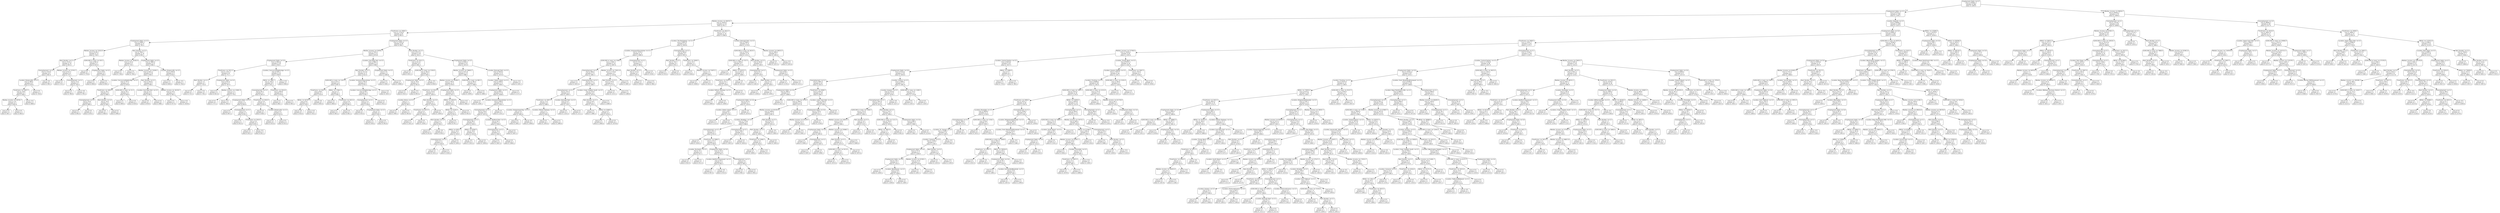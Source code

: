 digraph Tree {
node [shape=box, style="rounded", color="black", fontname=helvetica] ;
edge [fontname=helvetica] ;
0 [label="Employment_Ratio <= 0.7\nmse = 143607.3\nsamples = 460\nvalue = 1269.9"] ;
1 [label="Employment_Ratio <= 0.5\nmse = 41523.3\nsamples = 390\nvalue = 1140.2"] ;
0 -> 1 [labeldistance=2.5, labelangle=45, headlabel="True"] ;
2 [label="Median_Income <= 40074.7\nmse = 22629.5\nsamples = 121\nvalue = 951.1"] ;
1 -> 2 ;
3 [label="TimeFrame <= 2008.5\nmse = 17316.0\nsamples = 87\nvalue = 895.9"] ;
2 -> 3 ;
4 [label="Employment_Ratio <= 0.5\nmse = 10987.1\nsamples = 27\nvalue = 783.2"] ;
3 -> 4 ;
5 [label="Median_Income <= 33222.9\nmse = 6128.3\nsamples = 13\nvalue = 718.5"] ;
4 -> 5 ;
6 [label="Rent_Burden <= 0.3\nmse = 3535.2\nsamples = 10\nvalue = 691.6"] ;
5 -> 6 ;
7 [label="Unemployment <= 0.2\nmse = 1534.9\nsamples = 6\nvalue = 665.9"] ;
6 -> 7 ;
8 [label="Location_Brownsville <= 0.5\nmse = 588.6\nsamples = 4\nvalue = 679.6"] ;
7 -> 8 ;
9 [label="TimeFrame <= 2007.5\nmse = 118.6\nsamples = 3\nvalue = 669.1"] ;
8 -> 9 ;
10 [label="Median_Income <= 28742.7\nmse = 13.0\nsamples = 2\nvalue = 663.6"] ;
9 -> 10 ;
11 [label="mse = 0.0\nsamples = 1\nvalue = 667.7"] ;
10 -> 11 ;
12 [label="mse = 0.0\nsamples = 1\nvalue = 660.4"] ;
10 -> 12 ;
13 [label="mse = -0.0\nsamples = 1\nvalue = 688.6"] ;
9 -> 13 ;
14 [label="mse = 0.0\nsamples = 1\nvalue = 726.6"] ;
8 -> 14 ;
15 [label="mse = -0.0\nsamples = 2\nvalue = 590.3"] ;
7 -> 15 ;
16 [label="Median_Income <= 23743.7\nmse = 912.5\nsamples = 4\nvalue = 775.1"] ;
6 -> 16 ;
17 [label="mse = 0.0\nsamples = 1\nvalue = 723.1"] ;
16 -> 17 ;
18 [label="Unemployment <= 0.1\nmse = 15.6\nsamples = 3\nvalue = 792.4"] ;
16 -> 18 ;
19 [label="mse = 0.0\nsamples = 1\nvalue = 786.8"] ;
18 -> 19 ;
20 [label="mse = -0.0\nsamples = 2\nvalue = 795.2"] ;
18 -> 20 ;
21 [label="$200,000 or more <= 435.5\nmse = 963.4\nsamples = 3\nvalue = 833.0"] ;
5 -> 21 ;
22 [label="mse = 0.0\nsamples = 1\nvalue = 779.8"] ;
21 -> 22 ;
23 [label="Employment_Ratio <= 0.2\nmse = 29.4\nsamples = 2\nvalue = 850.7"] ;
21 -> 23 ;
24 [label="mse = 0.0\nsamples = 1\nvalue = 846.8"] ;
23 -> 24 ;
25 [label="mse = 0.0\nsamples = 1\nvalue = 858.3"] ;
23 -> 25 ;
26 [label="Rent_Burden <= 0.2\nmse = 7801.7\nsamples = 14\nvalue = 845.1"] ;
4 -> 26 ;
27 [label="Median_Income <= 34182.9\nmse = 252.0\nsamples = 2\nvalue = 719.1"] ;
26 -> 27 ;
28 [label="mse = 0.0\nsamples = 1\nvalue = 738.6"] ;
27 -> 28 ;
29 [label="mse = 0.0\nsamples = 1\nvalue = 706.2"] ;
27 -> 29 ;
30 [label="Employment_Ratio <= 0.5\nmse = 3985.9\nsamples = 12\nvalue = 882.1"] ;
26 -> 30 ;
31 [label="Median_Income <= 33209.1\nmse = 2831.2\nsamples = 10\nvalue = 904.3"] ;
30 -> 31 ;
32 [label="Location_Concourse/Highbridge <= 0.5\nmse = 757.5\nsamples = 6\nvalue = 876.8"] ;
31 -> 32 ;
33 [label="TimeFrame <= 2005.5\nmse = 145.7\nsamples = 4\nvalue = 896.5"] ;
32 -> 33 ;
34 [label="Unemployment <= 0.1\nmse = 59.8\nsamples = 2\nvalue = 884.2"] ;
33 -> 34 ;
35 [label="mse = 0.0\nsamples = 1\nvalue = 892.0"] ;
34 -> 35 ;
36 [label="mse = 0.0\nsamples = 1\nvalue = 876.5"] ;
34 -> 36 ;
37 [label="Rent_Burden <= 0.4\nmse = 34.6\nsamples = 2\nvalue = 904.7"] ;
33 -> 37 ;
38 [label="mse = 0.0\nsamples = 1\nvalue = 908.9"] ;
37 -> 38 ;
39 [label="mse = 0.0\nsamples = 1\nvalue = 896.4"] ;
37 -> 39 ;
40 [label="$200,000 or more <= 31.5\nmse = 50.1\nsamples = 2\nvalue = 844.0"] ;
32 -> 40 ;
41 [label="mse = 0.0\nsamples = 1\nvalue = 849.0"] ;
40 -> 41 ;
42 [label="mse = 0.0\nsamples = 1\nvalue = 834.0"] ;
40 -> 42 ;
43 [label="Rent_Burden <= 0.3\nmse = 3018.1\nsamples = 4\nvalue = 948.1"] ;
31 -> 43 ;
44 [label="Location_East New York <= 0.5\nmse = 21.0\nsamples = 2\nvalue = 883.5"] ;
43 -> 44 ;
45 [label="mse = 0.0\nsamples = 1\nvalue = 878.9"] ;
44 -> 45 ;
46 [label="mse = 0.0\nsamples = 1\nvalue = 888.1"] ;
44 -> 46 ;
47 [label="Median_Income <= 36330.7\nmse = 374.1\nsamples = 2\nvalue = 991.2"] ;
43 -> 47 ;
48 [label="mse = 0.0\nsamples = 1\nvalue = 977.6"] ;
47 -> 48 ;
49 [label="mse = -0.0\nsamples = 1\nvalue = 1018.6"] ;
47 -> 49 ;
50 [label="Location_Brownsville <= 0.5\nmse = 959.8\nsamples = 2\nvalue = 810.1"] ;
30 -> 50 ;
51 [label="mse = 0.0\nsamples = 1\nvalue = 828.0"] ;
50 -> 51 ;
52 [label="mse = -0.0\nsamples = 1\nvalue = 756.4"] ;
50 -> 52 ;
53 [label="Employment_Ratio <= 0.5\nmse = 11925.6\nsamples = 60\nvalue = 946.3"] ;
3 -> 53 ;
54 [label="Median_Income <= 29781.7\nmse = 7932.3\nsamples = 31\nvalue = 874.8"] ;
53 -> 54 ;
55 [label="Employment_Ratio <= 0.4\nmse = 2903.8\nsamples = 18\nvalue = 818.1"] ;
54 -> 55 ;
56 [label="TimeFrame <= 2011.5\nmse = 1191.3\nsamples = 8\nvalue = 771.7"] ;
55 -> 56 ;
57 [label="Rent_Burden <= 0.3\nmse = 1.4\nsamples = 3\nvalue = 735.6"] ;
56 -> 57 ;
58 [label="mse = 0.0\nsamples = 1\nvalue = 733.3"] ;
57 -> 58 ;
59 [label="mse = -0.0\nsamples = 2\nvalue = 736.2"] ;
57 -> 59 ;
60 [label="Employment_Ratio <= 0.4\nmse = 452.0\nsamples = 5\nvalue = 797.4"] ;
56 -> 60 ;
61 [label="mse = 0.0\nsamples = 2\nvalue = 821.8"] ;
60 -> 61 ;
62 [label="Median_Income <= 23081.9\nmse = 11.3\nsamples = 3\nvalue = 779.1"] ;
60 -> 62 ;
63 [label="mse = 0.0\nsamples = 2\nvalue = 777.2"] ;
62 -> 63 ;
64 [label="mse = -0.0\nsamples = 1\nvalue = 784.9"] ;
62 -> 64 ;
65 [label="Location_Concourse/Highbridge <= 0.5\nmse = 935.3\nsamples = 10\nvalue = 858.0"] ;
55 -> 65 ;
66 [label="White <= 3985.1\nmse = 356.4\nsamples = 9\nvalue = 851.1"] ;
65 -> 66 ;
67 [label="Unemployment <= 0.2\nmse = 85.5\nsamples = 7\nvalue = 843.4"] ;
66 -> 67 ;
68 [label="Employment_Ratio <= 0.5\nmse = 3.1\nsamples = 4\nvalue = 850.8"] ;
67 -> 68 ;
69 [label="mse = 0.0\nsamples = 1\nvalue = 847.2"] ;
68 -> 69 ;
70 [label="Unemployment <= 0.1\nmse = 0.5\nsamples = 3\nvalue = 851.5"] ;
68 -> 70 ;
71 [label="mse = 0.0\nsamples = 1\nvalue = 852.9"] ;
70 -> 71 ;
72 [label="TimeFrame <= 2014.5\nmse = 0.0\nsamples = 2\nvalue = 851.2"] ;
70 -> 72 ;
73 [label="mse = 0.0\nsamples = 1\nvalue = 851.5"] ;
72 -> 73 ;
74 [label="mse = -0.0\nsamples = 1\nvalue = 851.1"] ;
72 -> 74 ;
75 [label="TimeFrame <= 2010.5\nmse = 4.4\nsamples = 3\nvalue = 832.4"] ;
67 -> 75 ;
76 [label="mse = 0.0\nsamples = 1\nvalue = 828.7"] ;
75 -> 76 ;
77 [label="Location_Brownsville <= 0.5\nmse = 0.0\nsamples = 2\nvalue = 833.6"] ;
75 -> 77 ;
78 [label="mse = 0.0\nsamples = 1\nvalue = 833.6"] ;
77 -> 78 ;
79 [label="mse = 0.0\nsamples = 1\nvalue = 833.5"] ;
77 -> 79 ;
80 [label="TimeFrame <= 2014.0\nmse = 400.8\nsamples = 2\nvalue = 876.8"] ;
66 -> 80 ;
81 [label="mse = 0.0\nsamples = 1\nvalue = 862.7"] ;
80 -> 81 ;
82 [label="mse = 0.0\nsamples = 1\nvalue = 905.2"] ;
80 -> 82 ;
83 [label="mse = -0.0\nsamples = 1\nvalue = 946.6"] ;
65 -> 83 ;
84 [label="Location_East New York <= 0.5\nmse = 4861.5\nsamples = 13\nvalue = 948.5"] ;
54 -> 84 ;
85 [label="Rent_Burden <= 0.3\nmse = 1513.6\nsamples = 11\nvalue = 923.4"] ;
84 -> 85 ;
86 [label="$200,000 or more <= 1147.0\nmse = 673.1\nsamples = 6\nvalue = 897.0"] ;
85 -> 86 ;
87 [label="TimeFrame <= 2011.5\nmse = 98.4\nsamples = 3\nvalue = 914.4"] ;
86 -> 87 ;
88 [label="White <= 42747.5\nmse = 8.0\nsamples = 2\nvalue = 918.7"] ;
87 -> 88 ;
89 [label="mse = -0.0\nsamples = 1\nvalue = 916.4"] ;
88 -> 89 ;
90 [label="mse = -0.0\nsamples = 1\nvalue = 922.2"] ;
88 -> 90 ;
91 [label="mse = -0.0\nsamples = 1\nvalue = 893.0"] ;
87 -> 91 ;
92 [label="White <= 17661.5\nmse = 2.3\nsamples = 3\nvalue = 862.2"] ;
86 -> 92 ;
93 [label="mse = 0.0\nsamples = 1\nvalue = 860.0"] ;
92 -> 93 ;
94 [label="TimeFrame <= 2015.0\nmse = 0.0\nsamples = 2\nvalue = 863.2"] ;
92 -> 94 ;
95 [label="mse = 0.0\nsamples = 1\nvalue = 863.2"] ;
94 -> 95 ;
96 [label="mse = 0.0\nsamples = 1\nvalue = 863.3"] ;
94 -> 96 ;
97 [label="Location_Unionport/Soundview <= 0.5\nmse = 792.4\nsamples = 5\nvalue = 953.1"] ;
85 -> 97 ;
98 [label="Location_Concourse/Highbridge <= 0.5\nmse = 44.5\nsamples = 4\nvalue = 942.7"] ;
97 -> 98 ;
99 [label="Unemployment <= 0.1\nmse = 12.1\nsamples = 3\nvalue = 938.9"] ;
98 -> 99 ;
100 [label="mse = 0.0\nsamples = 1\nvalue = 935.0"] ;
99 -> 100 ;
101 [label="Employment_Ratio <= 0.5\nmse = 3.2\nsamples = 2\nvalue = 941.5"] ;
99 -> 101 ;
102 [label="mse = 0.0\nsamples = 1\nvalue = 939.0"] ;
101 -> 102 ;
103 [label="mse = 0.0\nsamples = 1\nvalue = 942.8"] ;
101 -> 103 ;
104 [label="mse = 0.0\nsamples = 1\nvalue = 952.2"] ;
98 -> 104 ;
105 [label="mse = -0.0\nsamples = 1\nvalue = 1025.7"] ;
97 -> 105 ;
106 [label="Employment_Ratio <= 0.5\nmse = 3.0\nsamples = 2\nvalue = 1090.8"] ;
84 -> 106 ;
107 [label="mse = 0.0\nsamples = 1\nvalue = 1092.1"] ;
106 -> 107 ;
108 [label="mse = 0.0\nsamples = 1\nvalue = 1088.4"] ;
106 -> 108 ;
109 [label="Rent_Burden <= 0.3\nmse = 6573.5\nsamples = 29\nvalue = 1012.1"] ;
53 -> 109 ;
110 [label="TimeFrame <= 2011.5\nmse = 611.8\nsamples = 4\nvalue = 881.2"] ;
109 -> 110 ;
111 [label="mse = 0.0\nsamples = 1\nvalue = 851.5"] ;
110 -> 111 ;
112 [label="$200,000 or more <= 2330.0\nmse = 362.0\nsamples = 3\nvalue = 893.1"] ;
110 -> 112 ;
113 [label="Employment_Ratio <= 0.5\nmse = 76.8\nsamples = 2\nvalue = 901.8"] ;
112 -> 113 ;
114 [label="mse = 0.0\nsamples = 1\nvalue = 910.5"] ;
113 -> 114 ;
115 [label="mse = -0.0\nsamples = 1\nvalue = 893.0"] ;
113 -> 115 ;
116 [label="mse = -0.0\nsamples = 1\nvalue = 858.4"] ;
112 -> 116 ;
117 [label="Employment_Ratio <= 0.5\nmse = 4302.5\nsamples = 25\nvalue = 1033.4"] ;
109 -> 117 ;
118 [label="Median_Income <= 29693.7\nmse = 1471.8\nsamples = 13\nvalue = 988.3"] ;
117 -> 118 ;
119 [label="Median_Income <= 24298.5\nmse = 794.4\nsamples = 11\nvalue = 979.4"] ;
118 -> 119 ;
120 [label="TimeFrame <= 2012.5\nmse = 214.0\nsamples = 5\nvalue = 1005.0"] ;
119 -> 120 ;
121 [label="Location_Bronx <= 0.5\nmse = 1.7\nsamples = 2\nvalue = 993.1"] ;
120 -> 121 ;
122 [label="mse = 0.0\nsamples = 1\nvalue = 990.5"] ;
121 -> 122 ;
123 [label="mse = 0.0\nsamples = 1\nvalue = 993.8"] ;
121 -> 123 ;
124 [label="Rent_Burden <= 0.4\nmse = 83.7\nsamples = 3\nvalue = 1019.8"] ;
120 -> 124 ;
125 [label="TimeFrame <= 2013.5\nmse = 6.2\nsamples = 2\nvalue = 1024.9"] ;
124 -> 125 ;
126 [label="mse = 0.0\nsamples = 1\nvalue = 1021.4"] ;
125 -> 126 ;
127 [label="mse = 0.0\nsamples = 1\nvalue = 1026.7"] ;
125 -> 127 ;
128 [label="mse = 0.0\nsamples = 1\nvalue = 1004.4"] ;
124 -> 128 ;
129 [label="Employment_Ratio <= 0.5\nmse = 62.6\nsamples = 6\nvalue = 953.7"] ;
119 -> 129 ;
130 [label="White <= 2819.9\nmse = 22.2\nsamples = 5\nvalue = 950.1"] ;
129 -> 130 ;
131 [label="White <= 2126.0\nmse = 2.5\nsamples = 3\nvalue = 953.0"] ;
130 -> 131 ;
132 [label="Rent_Burden <= 0.4\nmse = 0.1\nsamples = 2\nvalue = 954.3"] ;
131 -> 132 ;
133 [label="mse = 0.0\nsamples = 1\nvalue = 953.8"] ;
132 -> 133 ;
134 [label="mse = -0.0\nsamples = 1\nvalue = 954.5"] ;
132 -> 134 ;
135 [label="mse = 0.0\nsamples = 1\nvalue = 951.1"] ;
131 -> 135 ;
136 [label="mse = 0.0\nsamples = 2\nvalue = 943.0"] ;
130 -> 136 ;
137 [label="mse = -0.0\nsamples = 1\nvalue = 966.3"] ;
129 -> 137 ;
138 [label="$200,000 or more <= 805.5\nmse = 382.4\nsamples = 2\nvalue = 1068.7"] ;
118 -> 138 ;
139 [label="mse = 0.0\nsamples = 1\nvalue = 1049.2"] ;
138 -> 139 ;
140 [label="mse = 0.0\nsamples = 1\nvalue = 1088.3"] ;
138 -> 140 ;
141 [label="Location_Borough Park <= 0.5\nmse = 3459.4\nsamples = 12\nvalue = 1072.6"] ;
117 -> 141 ;
142 [label="Location_Staten Island <= 0.5\nmse = 2049.5\nsamples = 11\nvalue = 1060.3"] ;
141 -> 142 ;
143 [label="Employment_Ratio <= 0.5\nmse = 826.2\nsamples = 10\nvalue = 1048.6"] ;
142 -> 143 ;
144 [label="mse = 0.0\nsamples = 1\nvalue = 1108.7"] ;
143 -> 144 ;
145 [label="Location_Unionport/Soundview <= 0.5\nmse = 448.0\nsamples = 9\nvalue = 1041.5"] ;
143 -> 145 ;
146 [label="Unemployment <= 0.1\nmse = 239.0\nsamples = 8\nvalue = 1037.8"] ;
145 -> 146 ;
147 [label="Unemployment <= 0.1\nmse = 88.5\nsamples = 5\nvalue = 1029.3"] ;
146 -> 147 ;
148 [label="White <= 4931.5\nmse = 36.3\nsamples = 3\nvalue = 1034.7"] ;
147 -> 148 ;
149 [label="Unemployment <= 0.1\nmse = 0.3\nsamples = 2\nvalue = 1030.9"] ;
148 -> 149 ;
150 [label="mse = 0.0\nsamples = 1\nvalue = 1031.3"] ;
149 -> 150 ;
151 [label="mse = 0.0\nsamples = 1\nvalue = 1030.2"] ;
149 -> 151 ;
152 [label="mse = 0.0\nsamples = 1\nvalue = 1044.2"] ;
148 -> 152 ;
153 [label="White <= 6594.5\nmse = 39.0\nsamples = 2\nvalue = 1019.8"] ;
147 -> 153 ;
154 [label="mse = -0.0\nsamples = 1\nvalue = 1023.4"] ;
153 -> 154 ;
155 [label="mse = 0.0\nsamples = 1\nvalue = 1009.0"] ;
153 -> 155 ;
156 [label="Location_Bedford Park <= 0.5\nmse = 60.1\nsamples = 3\nvalue = 1056.5"] ;
146 -> 156 ;
157 [label="Unemployment <= 0.1\nmse = 10.2\nsamples = 2\nvalue = 1062.5"] ;
156 -> 157 ;
158 [label="mse = 0.0\nsamples = 1\nvalue = 1067.0"] ;
157 -> 158 ;
159 [label="mse = 0.0\nsamples = 1\nvalue = 1060.2"] ;
157 -> 159 ;
160 [label="mse = 0.0\nsamples = 1\nvalue = 1047.5"] ;
156 -> 160 ;
161 [label="mse = 0.0\nsamples = 1\nvalue = 1101.2"] ;
145 -> 161 ;
162 [label="mse = 0.0\nsamples = 1\nvalue = 1171.5"] ;
142 -> 162 ;
163 [label="mse = -0.0\nsamples = 1\nvalue = 1201.7"] ;
141 -> 163 ;
164 [label="TimeFrame <= 2012.5\nmse = 7577.7\nsamples = 34\nvalue = 1096.0"] ;
2 -> 164 ;
165 [label="Location_The Rockaways <= 0.5\nmse = 4061.6\nsamples = 22\nvalue = 1050.6"] ;
164 -> 165 ;
166 [label="Location_Unionport/Soundview <= 0.5\nmse = 3319.3\nsamples = 17\nvalue = 1080.9"] ;
165 -> 166 ;
167 [label="$200,000 or more <= 2369.5\nmse = 1695.3\nsamples = 14\nvalue = 1097.6"] ;
166 -> 167 ;
168 [label="Unemployment <= 0.1\nmse = 496.6\nsamples = 11\nvalue = 1081.3"] ;
167 -> 168 ;
169 [label="mse = 0.0\nsamples = 1\nvalue = 1025.0"] ;
168 -> 169 ;
170 [label="Unemployment <= 0.1\nmse = 272.1\nsamples = 10\nvalue = 1085.7"] ;
168 -> 170 ;
171 [label="Unemployment <= 0.1\nmse = 107.0\nsamples = 6\nvalue = 1095.5"] ;
170 -> 171 ;
172 [label="TimeFrame <= 2007.5\nmse = 13.4\nsamples = 4\nvalue = 1088.1"] ;
171 -> 172 ;
173 [label="Location_Sheepshead Bay <= 0.5\nmse = 0.0\nsamples = 2\nvalue = 1083.8"] ;
172 -> 173 ;
174 [label="mse = 0.0\nsamples = 1\nvalue = 1083.7"] ;
173 -> 174 ;
175 [label="mse = -0.0\nsamples = 1\nvalue = 1084.0"] ;
173 -> 175 ;
176 [label="Location_Pelham Parkway <= 0.5\nmse = 2.1\nsamples = 2\nvalue = 1091.0"] ;
172 -> 176 ;
177 [label="mse = 0.0\nsamples = 1\nvalue = 1093.0"] ;
176 -> 177 ;
178 [label="mse = 0.0\nsamples = 1\nvalue = 1089.9"] ;
176 -> 178 ;
179 [label="Location_Borough Park <= 0.5\nmse = 22.5\nsamples = 2\nvalue = 1107.7"] ;
171 -> 179 ;
180 [label="mse = 0.0\nsamples = 1\nvalue = 1101.0"] ;
179 -> 180 ;
181 [label="mse = 0.0\nsamples = 1\nvalue = 1111.1"] ;
179 -> 181 ;
182 [label="Location_Crown Heights South <= 0.5\nmse = 135.8\nsamples = 4\nvalue = 1070.0"] ;
170 -> 182 ;
183 [label="Rent_Burden <= 0.3\nmse = 24.9\nsamples = 3\nvalue = 1075.3"] ;
182 -> 183 ;
184 [label="mse = 0.0\nsamples = 1\nvalue = 1080.3"] ;
183 -> 184 ;
185 [label="White <= 22683.5\nmse = 0.2\nsamples = 2\nvalue = 1070.4"] ;
183 -> 185 ;
186 [label="mse = 0.0\nsamples = 1\nvalue = 1069.9"] ;
185 -> 186 ;
187 [label="mse = 0.0\nsamples = 1\nvalue = 1070.8"] ;
185 -> 187 ;
188 [label="mse = 0.0\nsamples = 1\nvalue = 1048.4"] ;
182 -> 188 ;
189 [label="Median_Income <= 72011.8\nmse = 1719.8\nsamples = 3\nvalue = 1154.6"] ;
167 -> 189 ;
190 [label="Rent_Burden <= 0.3\nmse = 279.4\nsamples = 2\nvalue = 1177.0"] ;
189 -> 190 ;
191 [label="mse = 0.0\nsamples = 1\nvalue = 1153.3"] ;
190 -> 191 ;
192 [label="mse = 0.0\nsamples = 1\nvalue = 1188.8"] ;
190 -> 192 ;
193 [label="mse = 0.0\nsamples = 1\nvalue = 1087.2"] ;
189 -> 193 ;
194 [label="Unemployment <= 0.1\nmse = 1331.3\nsamples = 3\nvalue = 980.6"] ;
166 -> 194 ;
195 [label="Rent_Burden <= 0.3\nmse = 115.8\nsamples = 2\nvalue = 955.6"] ;
194 -> 195 ;
196 [label="mse = 0.0\nsamples = 1\nvalue = 944.8"] ;
195 -> 196 ;
197 [label="mse = 0.0\nsamples = 1\nvalue = 966.3"] ;
195 -> 197 ;
198 [label="mse = 0.0\nsamples = 1\nvalue = 1030.7"] ;
194 -> 198 ;
199 [label="Unemployment <= 0.1\nmse = 946.8\nsamples = 5\nvalue = 997.6"] ;
165 -> 199 ;
200 [label="Rent_Burden <= 0.3\nmse = 742.7\nsamples = 2\nvalue = 951.1"] ;
199 -> 200 ;
201 [label="mse = 0.0\nsamples = 1\nvalue = 970.4"] ;
200 -> 201 ;
202 [label="mse = 0.0\nsamples = 1\nvalue = 912.6"] ;
200 -> 202 ;
203 [label="TimeFrame <= 2009.5\nmse = 54.7\nsamples = 3\nvalue = 1013.1"] ;
199 -> 203 ;
204 [label="mse = 0.0\nsamples = 1\nvalue = 1026.6"] ;
203 -> 204 ;
205 [label="Median_Income <= 53073.1\nmse = 3.5\nsamples = 2\nvalue = 1009.2"] ;
203 -> 205 ;
206 [label="mse = 0.0\nsamples = 1\nvalue = 1008.0"] ;
205 -> 206 ;
207 [label="mse = 0.0\nsamples = 1\nvalue = 1012.2"] ;
205 -> 207 ;
208 [label="Location_Borough Park <= 0.5\nmse = 4380.2\nsamples = 12\nvalue = 1170.8"] ;
164 -> 208 ;
209 [label="$200,000 or more <= 2614.5\nmse = 2544.7\nsamples = 10\nvalue = 1151.2"] ;
208 -> 209 ;
210 [label="$200,000 or more <= 727.5\nmse = 2459.1\nsamples = 5\nvalue = 1113.8"] ;
209 -> 210 ;
211 [label="mse = 0.0\nsamples = 1\nvalue = 1187.7"] ;
210 -> 211 ;
212 [label="White <= 42472.5\nmse = 851.0\nsamples = 4\nvalue = 1089.1"] ;
210 -> 212 ;
213 [label="TimeFrame <= 2015.5\nmse = 231.1\nsamples = 3\nvalue = 1100.6"] ;
212 -> 213 ;
214 [label="Location_Pelham Parkway <= 0.5\nmse = 9.3\nsamples = 2\nvalue = 1088.3"] ;
213 -> 214 ;
215 [label="mse = 0.0\nsamples = 1\nvalue = 1084.0"] ;
214 -> 215 ;
216 [label="mse = 0.0\nsamples = 1\nvalue = 1090.5"] ;
214 -> 216 ;
217 [label="mse = 0.0\nsamples = 1\nvalue = 1119.0"] ;
213 -> 217 ;
218 [label="mse = -0.0\nsamples = 1\nvalue = 1031.8"] ;
212 -> 218 ;
219 [label="Rent_Burden <= 0.3\nmse = 264.8\nsamples = 5\nvalue = 1184.5"] ;
209 -> 219 ;
220 [label="Unemployment <= 0.1\nmse = 67.7\nsamples = 3\nvalue = 1194.5"] ;
219 -> 220 ;
221 [label="mse = 0.0\nsamples = 1\nvalue = 1182.9"] ;
220 -> 221 ;
222 [label="Rent_Burden <= 0.3\nmse = 0.4\nsamples = 2\nvalue = 1200.3"] ;
220 -> 222 ;
223 [label="mse = 0.0\nsamples = 1\nvalue = 1200.6"] ;
222 -> 223 ;
224 [label="mse = -0.0\nsamples = 1\nvalue = 1199.2"] ;
222 -> 224 ;
225 [label="Employment_Ratio <= 0.5\nmse = 66.2\nsamples = 2\nvalue = 1164.6"] ;
219 -> 225 ;
226 [label="mse = 0.0\nsamples = 1\nvalue = 1170.4"] ;
225 -> 226 ;
227 [label="mse = -0.0\nsamples = 1\nvalue = 1153.1"] ;
225 -> 227 ;
228 [label="Median_Income <= 44033.5\nmse = 286.8\nsamples = 2\nvalue = 1281.8"] ;
208 -> 228 ;
229 [label="mse = 0.0\nsamples = 1\nvalue = 1257.9"] ;
228 -> 229 ;
230 [label="mse = -0.0\nsamples = 1\nvalue = 1293.8"] ;
228 -> 230 ;
231 [label="Location_Bayside <= 0.5\nmse = 26669.3\nsamples = 269\nvalue = 1225.4"] ;
1 -> 231 ;
232 [label="Employment_Ratio <= 0.6\nmse = 20965.0\nsamples = 262\nvalue = 1210.6"] ;
231 -> 232 ;
233 [label="TimeFrame <= 2009.5\nmse = 15451.7\nsamples = 212\nvalue = 1175.7"] ;
232 -> 233 ;
234 [label="Median_Income <= 57708.4\nmse = 14424.1\nsamples = 83\nvalue = 1105.6"] ;
233 -> 234 ;
235 [label="Location_Central Harlem <= 0.5\nmse = 9619.6\nsamples = 41\nvalue = 1037.5"] ;
234 -> 235 ;
236 [label="Employment_Ratio <= 0.6\nmse = 5510.0\nsamples = 39\nvalue = 1054.6"] ;
235 -> 236 ;
237 [label="Unemployment <= 0.1\nmse = 5987.0\nsamples = 22\nvalue = 1022.5"] ;
236 -> 237 ;
238 [label="Employment_Ratio <= 0.6\nmse = 1682.2\nsamples = 4\nvalue = 1086.0"] ;
237 -> 238 ;
239 [label="Employment_Ratio <= 0.6\nmse = 423.6\nsamples = 3\nvalue = 1105.6"] ;
238 -> 239 ;
240 [label="Location_Staten Island <= 0.5\nmse = 48.7\nsamples = 2\nvalue = 1118.1"] ;
239 -> 240 ;
241 [label="mse = 0.0\nsamples = 1\nvalue = 1112.4"] ;
240 -> 241 ;
242 [label="mse = 0.0\nsamples = 1\nvalue = 1126.6"] ;
240 -> 242 ;
243 [label="mse = -0.0\nsamples = 1\nvalue = 1074.4"] ;
239 -> 243 ;
244 [label="mse = -0.0\nsamples = 1\nvalue = 1017.2"] ;
238 -> 244 ;
245 [label="TimeFrame <= 2008.5\nmse = 5425.4\nsamples = 18\nvalue = 996.5"] ;
237 -> 245 ;
246 [label="$200,000 or more <= 1579.5\nmse = 3494.7\nsamples = 14\nvalue = 977.6"] ;
245 -> 246 ;
247 [label="Median_Income <= 45320.6\nmse = 2098.0\nsamples = 13\nvalue = 987.0"] ;
246 -> 247 ;
248 [label="Location_Brooklyn <= 0.5\nmse = 1778.6\nsamples = 9\nvalue = 968.0"] ;
247 -> 248 ;
249 [label="Unemployment <= 0.1\nmse = 957.7\nsamples = 7\nvalue = 953.4"] ;
248 -> 249 ;
250 [label="mse = 0.0\nsamples = 1\nvalue = 1024.2"] ;
249 -> 250 ;
251 [label="TimeFrame <= 2006.5\nmse = 373.7\nsamples = 6\nvalue = 944.6"] ;
249 -> 251 ;
252 [label="Location_Bushwick <= 0.5\nmse = 33.1\nsamples = 2\nvalue = 917.1"] ;
251 -> 252 ;
253 [label="mse = 0.0\nsamples = 1\nvalue = 922.9"] ;
252 -> 253 ;
254 [label="mse = 0.0\nsamples = 1\nvalue = 911.4"] ;
252 -> 254 ;
255 [label="Employment_Ratio <= 0.6\nmse = 152.5\nsamples = 4\nvalue = 953.7"] ;
251 -> 255 ;
256 [label="Location_Bedford Stuyvesant <= 0.5\nmse = 43.5\nsamples = 2\nvalue = 942.3"] ;
255 -> 256 ;
257 [label="mse = 0.0\nsamples = 1\nvalue = 947.0"] ;
256 -> 257 ;
258 [label="mse = -0.0\nsamples = 1\nvalue = 933.0"] ;
256 -> 258 ;
259 [label="Unemployment <= 0.1\nmse = 0.0\nsamples = 2\nvalue = 965.2"] ;
255 -> 259 ;
260 [label="mse = 0.0\nsamples = 1\nvalue = 965.2"] ;
259 -> 260 ;
261 [label="mse = 0.0\nsamples = 1\nvalue = 965.2"] ;
259 -> 261 ;
262 [label="Unemployment <= 0.1\nmse = 189.7\nsamples = 2\nvalue = 1033.8"] ;
248 -> 262 ;
263 [label="mse = 0.0\nsamples = 1\nvalue = 1047.6"] ;
262 -> 263 ;
264 [label="mse = 0.0\nsamples = 1\nvalue = 1020.0"] ;
262 -> 264 ;
265 [label="Rent_Burden <= 0.3\nmse = 811.5\nsamples = 4\nvalue = 1021.8"] ;
247 -> 265 ;
266 [label="Rent_Burden <= 0.3\nmse = 5.1\nsamples = 3\nvalue = 1009.1"] ;
265 -> 266 ;
267 [label="TimeFrame <= 2006.5\nmse = 2.0\nsamples = 2\nvalue = 1010.1"] ;
266 -> 267 ;
268 [label="mse = 0.0\nsamples = 1\nvalue = 1009.2"] ;
267 -> 268 ;
269 [label="mse = -0.0\nsamples = 1\nvalue = 1012.5"] ;
267 -> 269 ;
270 [label="mse = 0.0\nsamples = 1\nvalue = 1005.4"] ;
266 -> 270 ;
271 [label="mse = -0.0\nsamples = 1\nvalue = 1085.4"] ;
265 -> 271 ;
272 [label="mse = 0.0\nsamples = 1\nvalue = 817.2"] ;
246 -> 272 ;
273 [label="Location_Lower East Side <= 0.5\nmse = 5242.9\nsamples = 4\nvalue = 1081.7"] ;
245 -> 273 ;
274 [label="Employment_Ratio <= 0.6\nmse = 750.0\nsamples = 3\nvalue = 1121.2"] ;
273 -> 274 ;
275 [label="Median_Income <= 45129.1\nmse = 111.5\nsamples = 2\nvalue = 1102.8"] ;
274 -> 275 ;
276 [label="mse = 0.0\nsamples = 1\nvalue = 1113.4"] ;
275 -> 276 ;
277 [label="mse = -0.0\nsamples = 1\nvalue = 1092.3"] ;
275 -> 277 ;
278 [label="mse = 0.0\nsamples = 1\nvalue = 1158.0"] ;
274 -> 278 ;
279 [label="mse = 0.0\nsamples = 1\nvalue = 963.2"] ;
273 -> 279 ;
280 [label="Location_Astoria <= 0.5\nmse = 2849.1\nsamples = 17\nvalue = 1087.8"] ;
236 -> 280 ;
281 [label="Location_Queens <= 0.5\nmse = 2210.9\nsamples = 15\nvalue = 1078.1"] ;
280 -> 281 ;
282 [label="Unemployment <= 0.1\nmse = 1407.8\nsamples = 14\nvalue = 1072.4"] ;
281 -> 282 ;
283 [label="$200,000 or more <= 1306.5\nmse = 323.4\nsamples = 9\nvalue = 1091.5"] ;
282 -> 283 ;
284 [label="Median_Income <= 22815.3\nmse = 123.0\nsamples = 7\nvalue = 1084.1"] ;
283 -> 284 ;
285 [label="Employment_Ratio <= 0.6\nmse = 7.9\nsamples = 3\nvalue = 1095.8"] ;
284 -> 285 ;
286 [label="mse = 0.0\nsamples = 1\nvalue = 1090.2"] ;
285 -> 286 ;
287 [label="Unemployment <= 0.1\nmse = 0.1\nsamples = 2\nvalue = 1097.2"] ;
285 -> 287 ;
288 [label="mse = 0.0\nsamples = 1\nvalue = 1097.4"] ;
287 -> 288 ;
289 [label="mse = 0.0\nsamples = 1\nvalue = 1096.7"] ;
287 -> 289 ;
290 [label="Median_Income <= 55984.1\nmse = 37.7\nsamples = 4\nvalue = 1075.8"] ;
284 -> 290 ;
291 [label="Rent_Burden <= 0.3\nmse = 5.1\nsamples = 3\nvalue = 1073.4"] ;
290 -> 291 ;
292 [label="$200,000 or more <= 913.0\nmse = 0.3\nsamples = 2\nvalue = 1071.2"] ;
291 -> 292 ;
293 [label="mse = 0.0\nsamples = 1\nvalue = 1072.0"] ;
292 -> 293 ;
294 [label="mse = 0.0\nsamples = 1\nvalue = 1070.8"] ;
292 -> 294 ;
295 [label="mse = 0.0\nsamples = 1\nvalue = 1075.6"] ;
291 -> 295 ;
296 [label="mse = 0.0\nsamples = 1\nvalue = 1089.9"] ;
290 -> 296 ;
297 [label="Rent_Burden <= 0.3\nmse = 32.5\nsamples = 2\nvalue = 1121.1"] ;
283 -> 297 ;
298 [label="mse = 0.0\nsamples = 1\nvalue = 1125.1"] ;
297 -> 298 ;
299 [label="mse = -0.0\nsamples = 1\nvalue = 1113.0"] ;
297 -> 299 ;
300 [label="Rent_Burden <= 0.3\nmse = 1707.1\nsamples = 5\nvalue = 1046.3"] ;
282 -> 300 ;
301 [label="$200,000 or more <= 1111.5\nmse = 559.9\nsamples = 3\nvalue = 1016.2"] ;
300 -> 301 ;
302 [label="White <= 7803.0\nmse = 2.7\nsamples = 2\nvalue = 1026.7"] ;
301 -> 302 ;
303 [label="mse = 0.0\nsamples = 1\nvalue = 1028.7"] ;
302 -> 303 ;
304 [label="mse = 0.0\nsamples = 1\nvalue = 1025.4"] ;
302 -> 304 ;
305 [label="mse = 0.0\nsamples = 1\nvalue = 963.4"] ;
301 -> 305 ;
306 [label="Employment_Ratio <= 0.6\nmse = 686.5\nsamples = 2\nvalue = 1082.5"] ;
300 -> 306 ;
307 [label="mse = 0.0\nsamples = 1\nvalue = 1061.1"] ;
306 -> 307 ;
308 [label="mse = 0.0\nsamples = 1\nvalue = 1114.6"] ;
306 -> 308 ;
309 [label="mse = -0.0\nsamples = 1\nvalue = 1227.3"] ;
281 -> 309 ;
310 [label="$200,000 or more <= 1209.5\nmse = 175.0\nsamples = 2\nvalue = 1174.8"] ;
280 -> 310 ;
311 [label="mse = 0.0\nsamples = 1\nvalue = 1193.5"] ;
310 -> 311 ;
312 [label="mse = 0.0\nsamples = 1\nvalue = 1165.5"] ;
310 -> 312 ;
313 [label="White <= 5446.0\nmse = 9.7\nsamples = 2\nvalue = 777.1"] ;
235 -> 313 ;
314 [label="mse = 0.0\nsamples = 1\nvalue = 774.0"] ;
313 -> 314 ;
315 [label="mse = 0.0\nsamples = 1\nvalue = 780.2"] ;
313 -> 315 ;
316 [label="Location_Throgs Neck <= 0.5\nmse = 8797.3\nsamples = 42\nvalue = 1181.9"] ;
234 -> 316 ;
317 [label="Location_Queens Village <= 0.5\nmse = 7567.7\nsamples = 40\nvalue = 1193.1"] ;
316 -> 317 ;
318 [label="Location_Flushing <= 0.5\nmse = 6669.6\nsamples = 38\nvalue = 1182.6"] ;
317 -> 318 ;
319 [label="$200,000 or more <= 1891.5\nmse = 5355.9\nsamples = 34\nvalue = 1170.4"] ;
318 -> 319 ;
320 [label="TimeFrame <= 2006.5\nmse = 5412.3\nsamples = 20\nvalue = 1197.6"] ;
319 -> 320 ;
321 [label="Location_Riverdale <= 0.5\nmse = 4608.9\nsamples = 11\nvalue = 1159.0"] ;
320 -> 321 ;
322 [label="Unemployment <= 0.1\nmse = 3085.1\nsamples = 9\nvalue = 1175.4"] ;
321 -> 322 ;
323 [label="Location_St. George <= 0.5\nmse = 2169.7\nsamples = 8\nvalue = 1184.5"] ;
322 -> 323 ;
324 [label="Location_Canarsie <= 0.5\nmse = 1109.5\nsamples = 7\nvalue = 1194.3"] ;
323 -> 324 ;
325 [label="Employment_Ratio <= 0.6\nmse = 757.4\nsamples = 5\nvalue = 1204.0"] ;
324 -> 325 ;
326 [label="Employment_Ratio <= 0.6\nmse = 116.7\nsamples = 3\nvalue = 1191.4"] ;
325 -> 326 ;
327 [label="mse = 0.0\nsamples = 1\nvalue = 1206.5"] ;
326 -> 327 ;
328 [label="Location_Woodhaven <= 0.5\nmse = 54.9\nsamples = 2\nvalue = 1186.4"] ;
326 -> 328 ;
329 [label="mse = 0.0\nsamples = 1\nvalue = 1169.8"] ;
328 -> 329 ;
330 [label="mse = 0.0\nsamples = 1\nvalue = 1189.7"] ;
328 -> 330 ;
331 [label="Median_Income <= 67295.1\nmse = 123.9\nsamples = 2\nvalue = 1254.6"] ;
325 -> 331 ;
332 [label="mse = 0.0\nsamples = 1\nvalue = 1265.7"] ;
331 -> 332 ;
333 [label="mse = 0.0\nsamples = 1\nvalue = 1243.5"] ;
331 -> 333 ;
334 [label="Rent_Burden <= 0.2\nmse = 0.3\nsamples = 2\nvalue = 1145.4"] ;
324 -> 334 ;
335 [label="mse = 0.0\nsamples = 1\nvalue = 1145.9"] ;
334 -> 335 ;
336 [label="mse = -0.0\nsamples = 1\nvalue = 1144.9"] ;
334 -> 336 ;
337 [label="mse = -0.0\nsamples = 1\nvalue = 1067.3"] ;
323 -> 337 ;
338 [label="mse = -0.0\nsamples = 1\nvalue = 1057.5"] ;
322 -> 338 ;
339 [label="$200,000 or more <= 1336.5\nmse = 99.8\nsamples = 2\nvalue = 1043.7"] ;
321 -> 339 ;
340 [label="mse = 0.0\nsamples = 1\nvalue = 1033.7"] ;
339 -> 340 ;
341 [label="mse = 0.0\nsamples = 1\nvalue = 1053.7"] ;
339 -> 341 ;
342 [label="Unemployment <= 0.1\nmse = 2298.2\nsamples = 9\nvalue = 1245.2"] ;
320 -> 342 ;
343 [label="Location_Ridgewood/Glendale <= 0.5\nmse = 1667.5\nsamples = 8\nvalue = 1253.1"] ;
342 -> 343 ;
344 [label="Location_Fresh Meadows/Briarwood <= 0.5\nmse = 1216.5\nsamples = 7\nvalue = 1269.0"] ;
343 -> 344 ;
345 [label="$200,000 or more <= 1008.0\nmse = 402.4\nsamples = 6\nvalue = 1279.4"] ;
344 -> 345 ;
346 [label="TimeFrame <= 2007.5\nmse = 0.1\nsamples = 2\nvalue = 1252.5"] ;
345 -> 346 ;
347 [label="mse = 0.0\nsamples = 1\nvalue = 1252.9"] ;
346 -> 347 ;
348 [label="mse = -0.0\nsamples = 1\nvalue = 1252.2"] ;
346 -> 348 ;
349 [label="White <= 59934.0\nmse = 216.1\nsamples = 4\nvalue = 1288.3"] ;
345 -> 349 ;
350 [label="Employment_Ratio <= 0.6\nmse = 56.3\nsamples = 3\nvalue = 1297.8"] ;
349 -> 350 ;
351 [label="mse = 0.0\nsamples = 1\nvalue = 1286.1"] ;
350 -> 351 ;
352 [label="Location_Sunnyside/Woodside <= 0.5\nmse = 14.0\nsamples = 2\nvalue = 1301.7"] ;
350 -> 352 ;
353 [label="mse = 0.0\nsamples = 1\nvalue = 1307.0"] ;
352 -> 353 ;
354 [label="mse = 0.0\nsamples = 1\nvalue = 1299.0"] ;
352 -> 354 ;
355 [label="mse = -0.0\nsamples = 1\nvalue = 1269.4"] ;
349 -> 355 ;
356 [label="mse = -0.0\nsamples = 1\nvalue = 1186.1"] ;
344 -> 356 ;
357 [label="mse = 0.0\nsamples = 1\nvalue = 1205.6"] ;
343 -> 357 ;
358 [label="mse = 0.0\nsamples = 1\nvalue = 1149.8"] ;
342 -> 358 ;
359 [label="White <= 51859.5\nmse = 1829.6\nsamples = 14\nvalue = 1123.9"] ;
319 -> 359 ;
360 [label="Unemployment <= 0.1\nmse = 994.8\nsamples = 12\nvalue = 1113.3"] ;
359 -> 360 ;
361 [label="$200,000 or more <= 3489.5\nmse = 151.9\nsamples = 4\nvalue = 1142.1"] ;
360 -> 361 ;
362 [label="Location_South Beach <= 0.5\nmse = 29.5\nsamples = 3\nvalue = 1148.7"] ;
361 -> 362 ;
363 [label="Employment_Ratio <= 0.6\nmse = 2.3\nsamples = 2\nvalue = 1152.4"] ;
362 -> 363 ;
364 [label="mse = 0.0\nsamples = 1\nvalue = 1153.9"] ;
363 -> 364 ;
365 [label="mse = -0.0\nsamples = 1\nvalue = 1150.9"] ;
363 -> 365 ;
366 [label="mse = 0.0\nsamples = 1\nvalue = 1141.2"] ;
362 -> 366 ;
367 [label="mse = 0.0\nsamples = 1\nvalue = 1122.4"] ;
361 -> 367 ;
368 [label="Median_Income <= 70772.1\nmse = 889.2\nsamples = 8\nvalue = 1102.8"] ;
360 -> 368 ;
369 [label="White <= 21768.5\nmse = 465.6\nsamples = 5\nvalue = 1092.5"] ;
368 -> 369 ;
370 [label="Median_Income <= 61951.1\nmse = 210.8\nsamples = 4\nvalue = 1086.2"] ;
369 -> 370 ;
371 [label="mse = 0.0\nsamples = 1\nvalue = 1056.2"] ;
370 -> 371 ;
372 [label="Location_Riverdale <= 0.5\nmse = 71.8\nsamples = 3\nvalue = 1091.1"] ;
370 -> 372 ;
373 [label="TimeFrame <= 2007.0\nmse = 15.1\nsamples = 2\nvalue = 1087.7"] ;
372 -> 373 ;
374 [label="mse = 0.0\nsamples = 1\nvalue = 1079.9"] ;
373 -> 374 ;
375 [label="mse = 0.0\nsamples = 1\nvalue = 1089.6"] ;
373 -> 375 ;
376 [label="mse = -0.0\nsamples = 1\nvalue = 1108.3"] ;
372 -> 376 ;
377 [label="mse = 0.0\nsamples = 1\nvalue = 1136.9"] ;
369 -> 377 ;
378 [label="Unemployment <= 0.1\nmse = 979.3\nsamples = 3\nvalue = 1130.3"] ;
368 -> 378 ;
379 [label="mse = 0.0\nsamples = 1\nvalue = 1086.1"] ;
378 -> 379 ;
380 [label="Rent_Burden <= 0.3\nmse = 6.4\nsamples = 2\nvalue = 1152.4"] ;
378 -> 380 ;
381 [label="mse = 0.0\nsamples = 1\nvalue = 1149.9"] ;
380 -> 381 ;
382 [label="mse = -0.0\nsamples = 1\nvalue = 1154.9"] ;
380 -> 382 ;
383 [label="Unemployment <= 0.1\nmse = 966.6\nsamples = 2\nvalue = 1203.1"] ;
359 -> 383 ;
384 [label="mse = 0.0\nsamples = 1\nvalue = 1172.1"] ;
383 -> 384 ;
385 [label="mse = -0.0\nsamples = 1\nvalue = 1234.2"] ;
383 -> 385 ;
386 [label="$200,000 or more <= 2153.0\nmse = 275.9\nsamples = 4\nvalue = 1323.2"] ;
318 -> 386 ;
387 [label="mse = 0.0\nsamples = 1\nvalue = 1298.0"] ;
386 -> 387 ;
388 [label="Median_Income <= 61739.9\nmse = 84.3\nsamples = 3\nvalue = 1331.7"] ;
386 -> 388 ;
389 [label="mse = 0.0\nsamples = 1\nvalue = 1344.6"] ;
388 -> 389 ;
390 [label="Employment_Ratio <= 0.6\nmse = 0.4\nsamples = 2\nvalue = 1325.2"] ;
388 -> 390 ;
391 [label="mse = 0.0\nsamples = 1\nvalue = 1324.5"] ;
390 -> 391 ;
392 [label="mse = 0.0\nsamples = 1\nvalue = 1325.8"] ;
390 -> 392 ;
393 [label="$200,000 or more <= 2193.0\nmse = 160.6\nsamples = 2\nvalue = 1324.5"] ;
317 -> 393 ;
394 [label="mse = 0.0\nsamples = 1\nvalue = 1337.1"] ;
393 -> 394 ;
395 [label="mse = 0.0\nsamples = 1\nvalue = 1311.8"] ;
393 -> 395 ;
396 [label="TimeFrame <= 2007.5\nmse = 763.6\nsamples = 2\nvalue = 1030.4"] ;
316 -> 396 ;
397 [label="mse = 0.0\nsamples = 1\nvalue = 1002.8"] ;
396 -> 397 ;
398 [label="mse = 0.0\nsamples = 1\nvalue = 1058.1"] ;
396 -> 398 ;
399 [label="Unemployment <= 0.1\nmse = 11544.7\nsamples = 129\nvalue = 1216.3"] ;
233 -> 399 ;
400 [label="Location_Central Harlem <= 0.5\nmse = 11556.9\nsamples = 90\nvalue = 1247.4"] ;
399 -> 400 ;
401 [label="Employment_Ratio <= 0.6\nmse = 10161.0\nsamples = 87\nvalue = 1254.3"] ;
400 -> 401 ;
402 [label="Location_Flushing <= 0.5\nmse = 8327.8\nsamples = 31\nvalue = 1198.5"] ;
401 -> 402 ;
403 [label="White <= 73935.0\nmse = 4574.2\nsamples = 29\nvalue = 1180.7"] ;
402 -> 403 ;
404 [label="TimeFrame <= 2015.5\nmse = 2001.0\nsamples = 14\nvalue = 1131.4"] ;
403 -> 404 ;
405 [label="Employment_Ratio <= 0.6\nmse = 1460.0\nsamples = 5\nvalue = 1089.6"] ;
404 -> 405 ;
406 [label="$200,000 or more <= 999.0\nmse = 12.2\nsamples = 2\nvalue = 1136.6"] ;
405 -> 406 ;
407 [label="mse = 0.0\nsamples = 1\nvalue = 1134.1"] ;
406 -> 407 ;
408 [label="mse = 0.0\nsamples = 1\nvalue = 1141.5"] ;
406 -> 408 ;
409 [label="White <= 30865.5\nmse = 207.3\nsamples = 3\nvalue = 1061.4"] ;
405 -> 409 ;
410 [label="mse = 0.0\nsamples = 1\nvalue = 1078.6"] ;
409 -> 410 ;
411 [label="Employment_Ratio <= 0.6\nmse = 14.1\nsamples = 2\nvalue = 1049.8"] ;
409 -> 411 ;
412 [label="mse = 0.0\nsamples = 1\nvalue = 1055.2"] ;
411 -> 412 ;
413 [label="mse = 0.0\nsamples = 1\nvalue = 1047.2"] ;
411 -> 413 ;
414 [label="Employment_Ratio <= 0.5\nmse = 861.5\nsamples = 9\nvalue = 1153.6"] ;
404 -> 414 ;
415 [label="White <= 35793.0\nmse = 340.0\nsamples = 2\nvalue = 1102.0"] ;
414 -> 415 ;
416 [label="mse = 0.0\nsamples = 1\nvalue = 1128.0"] ;
415 -> 416 ;
417 [label="mse = -0.0\nsamples = 1\nvalue = 1088.9"] ;
415 -> 417 ;
418 [label="Location_Pelham Parkway <= 0.5\nmse = 157.1\nsamples = 7\nvalue = 1166.6"] ;
414 -> 418 ;
419 [label="Location_East New York <= 0.5\nmse = 49.6\nsamples = 6\nvalue = 1163.4"] ;
418 -> 419 ;
420 [label="Location_Throgs Neck <= 0.5\nmse = 21.4\nsamples = 5\nvalue = 1165.1"] ;
419 -> 420 ;
421 [label="TimeFrame <= 2017.5\nmse = 3.9\nsamples = 4\nvalue = 1166.5"] ;
420 -> 421 ;
422 [label="TimeFrame <= 2016.5\nmse = 1.1\nsamples = 3\nvalue = 1167.8"] ;
421 -> 422 ;
423 [label="Median_Income <= 26243.0\nmse = 0.3\nsamples = 2\nvalue = 1167.4"] ;
422 -> 423 ;
424 [label="mse = 0.0\nsamples = 1\nvalue = 1167.8"] ;
423 -> 424 ;
425 [label="mse = 0.0\nsamples = 1\nvalue = 1166.7"] ;
423 -> 425 ;
426 [label="mse = -0.0\nsamples = 1\nvalue = 1169.8"] ;
422 -> 426 ;
427 [label="mse = -0.0\nsamples = 1\nvalue = 1164.0"] ;
421 -> 427 ;
428 [label="mse = 0.0\nsamples = 1\nvalue = 1152.4"] ;
420 -> 428 ;
429 [label="mse = -0.0\nsamples = 1\nvalue = 1146.0"] ;
419 -> 429 ;
430 [label="mse = 0.0\nsamples = 1\nvalue = 1201.6"] ;
418 -> 430 ;
431 [label="Location_Ridgewood/Glendale <= 0.5\nmse = 2787.7\nsamples = 15\nvalue = 1224.4"] ;
403 -> 431 ;
432 [label="Unemployment <= 0.1\nmse = 2397.2\nsamples = 13\nvalue = 1215.5"] ;
431 -> 432 ;
433 [label="Median_Income <= 85934.5\nmse = 2231.2\nsamples = 4\nvalue = 1267.2"] ;
432 -> 433 ;
434 [label="Location_Sheepshead Bay <= 0.5\nmse = 409.7\nsamples = 3\nvalue = 1286.6"] ;
433 -> 434 ;
435 [label="Rent_Burden <= 0.3\nmse = 39.3\nsamples = 2\nvalue = 1276.9"] ;
434 -> 435 ;
436 [label="mse = 0.0\nsamples = 1\nvalue = 1273.3"] ;
435 -> 436 ;
437 [label="mse = 0.0\nsamples = 1\nvalue = 1287.8"] ;
435 -> 437 ;
438 [label="mse = -0.0\nsamples = 1\nvalue = 1325.5"] ;
434 -> 438 ;
439 [label="mse = -0.0\nsamples = 1\nvalue = 1170.0"] ;
433 -> 439 ;
440 [label="Unemployment <= 0.1\nmse = 1179.1\nsamples = 9\nvalue = 1197.2"] ;
432 -> 440 ;
441 [label="mse = 0.0\nsamples = 1\nvalue = 1093.2"] ;
440 -> 441 ;
442 [label="Location_Bay Ridge <= 0.5\nmse = 533.5\nsamples = 8\nvalue = 1203.8"] ;
440 -> 442 ;
443 [label="Unemployment <= 0.1\nmse = 269.5\nsamples = 7\nvalue = 1199.4"] ;
442 -> 443 ;
444 [label="TimeFrame <= 2013.5\nmse = 37.5\nsamples = 3\nvalue = 1177.5"] ;
443 -> 444 ;
445 [label="Location_South Beach <= 0.5\nmse = 0.2\nsamples = 2\nvalue = 1174.0"] ;
444 -> 445 ;
446 [label="mse = 0.0\nsamples = 1\nvalue = 1174.6"] ;
445 -> 446 ;
447 [label="mse = -0.0\nsamples = 1\nvalue = 1173.6"] ;
445 -> 447 ;
448 [label="mse = 0.0\nsamples = 1\nvalue = 1188.1"] ;
444 -> 448 ;
449 [label="Unemployment <= 0.1\nmse = 115.3\nsamples = 4\nvalue = 1207.4"] ;
443 -> 449 ;
450 [label="Median_Income <= 50599.3\nmse = 9.4\nsamples = 3\nvalue = 1210.7"] ;
449 -> 450 ;
451 [label="mse = 0.0\nsamples = 1\nvalue = 1206.1"] ;
450 -> 451 ;
452 [label="Rent_Burden <= 0.3\nmse = 0.7\nsamples = 2\nvalue = 1212.6"] ;
450 -> 452 ;
453 [label="mse = 0.0\nsamples = 1\nvalue = 1211.9"] ;
452 -> 453 ;
454 [label="mse = 0.0\nsamples = 1\nvalue = 1213.6"] ;
452 -> 454 ;
455 [label="mse = -0.0\nsamples = 1\nvalue = 1174.7"] ;
449 -> 455 ;
456 [label="mse = -0.0\nsamples = 1\nvalue = 1268.7"] ;
442 -> 456 ;
457 [label="Median_Income <= 58507.7\nmse = 532.5\nsamples = 2\nvalue = 1292.5"] ;
431 -> 457 ;
458 [label="mse = 0.0\nsamples = 1\nvalue = 1259.9"] ;
457 -> 458 ;
459 [label="mse = 0.0\nsamples = 1\nvalue = 1308.8"] ;
457 -> 459 ;
460 [label="$200,000 or more <= 4537.5\nmse = 2704.6\nsamples = 2\nvalue = 1417.0"] ;
402 -> 460 ;
461 [label="mse = 0.0\nsamples = 1\nvalue = 1326.9"] ;
460 -> 461 ;
462 [label="mse = 0.0\nsamples = 1\nvalue = 1447.0"] ;
460 -> 462 ;
463 [label="Location_Fresh Meadows/Briarwood <= 0.5\nmse = 8199.0\nsamples = 56\nvalue = 1288.6"] ;
401 -> 463 ;
464 [label="Location_Rego Park/Forest Hills <= 0.5\nmse = 6864.7\nsamples = 51\nvalue = 1275.9"] ;
463 -> 464 ;
465 [label="Unemployment <= 0.1\nmse = 5631.2\nsamples = 49\nvalue = 1270.0"] ;
464 -> 465 ;
466 [label="$200,000 or more <= 5148.5\nmse = 5894.0\nsamples = 27\nvalue = 1296.0"] ;
465 -> 466 ;
467 [label="Location_Howard Beach <= 0.5\nmse = 3975.8\nsamples = 23\nvalue = 1319.2"] ;
466 -> 467 ;
468 [label="Location_Jamaica/St. Albans <= 0.5\nmse = 2707.8\nsamples = 22\nvalue = 1312.6"] ;
467 -> 468 ;
469 [label="Median_Income <= 63072.1\nmse = 2152.8\nsamples = 20\nvalue = 1319.5"] ;
468 -> 469 ;
470 [label="Unemployment <= 0.1\nmse = 1948.0\nsamples = 16\nvalue = 1310.7"] ;
469 -> 470 ;
471 [label="Location_Riverdale <= 0.5\nmse = 1970.7\nsamples = 10\nvalue = 1332.2"] ;
470 -> 471 ;
472 [label="White <= 9959.5\nmse = 1352.3\nsamples = 9\nvalue = 1339.6"] ;
471 -> 472 ;
473 [label="TimeFrame <= 2015.5\nmse = 1847.8\nsamples = 4\nvalue = 1361.8"] ;
472 -> 473 ;
474 [label="Location_Queens <= 0.5\nmse = 42.2\nsamples = 2\nvalue = 1399.4"] ;
473 -> 474 ;
475 [label="mse = 0.0\nsamples = 1\nvalue = 1394.8"] ;
474 -> 475 ;
476 [label="mse = -0.0\nsamples = 1\nvalue = 1408.6"] ;
474 -> 476 ;
477 [label="Location_Elmhurst/Corona <= 0.5\nmse = 829.3\nsamples = 2\nvalue = 1324.3"] ;
473 -> 477 ;
478 [label="mse = 0.0\nsamples = 1\nvalue = 1283.5"] ;
477 -> 478 ;
479 [label="mse = -0.0\nsamples = 1\nvalue = 1344.6"] ;
477 -> 479 ;
480 [label="Unemployment <= 0.1\nmse = 141.9\nsamples = 5\nvalue = 1320.6"] ;
472 -> 480 ;
481 [label="$200,000 or more <= 1476.5\nmse = 89.7\nsamples = 3\nvalue = 1308.9"] ;
480 -> 481 ;
482 [label="mse = 0.0\nsamples = 1\nvalue = 1295.7"] ;
481 -> 482 ;
483 [label="Location_Borough Park <= 0.5\nmse = 4.7\nsamples = 2\nvalue = 1315.4"] ;
481 -> 483 ;
484 [label="mse = 0.0\nsamples = 1\nvalue = 1313.3"] ;
483 -> 484 ;
485 [label="mse = 0.0\nsamples = 1\nvalue = 1317.6"] ;
483 -> 485 ;
486 [label="Location_Elmhurst/Corona <= 0.5\nmse = 0.2\nsamples = 2\nvalue = 1329.4"] ;
480 -> 486 ;
487 [label="mse = 0.0\nsamples = 1\nvalue = 1330.2"] ;
486 -> 487 ;
488 [label="mse = 0.0\nsamples = 1\nvalue = 1329.1"] ;
486 -> 488 ;
489 [label="mse = 0.0\nsamples = 1\nvalue = 1235.8"] ;
471 -> 489 ;
490 [label="Median_Income <= 57527.2\nmse = 365.7\nsamples = 6\nvalue = 1280.7"] ;
470 -> 490 ;
491 [label="Location_Brooklyn <= 0.5\nmse = 104.0\nsamples = 5\nvalue = 1266.4"] ;
490 -> 491 ;
492 [label="Location_East Flatbush <= 0.5\nmse = 51.3\nsamples = 4\nvalue = 1262.9"] ;
491 -> 492 ;
493 [label="$200,000 or more <= 1519.0\nmse = 7.0\nsamples = 3\nvalue = 1266.3"] ;
492 -> 493 ;
494 [label="mse = 0.0\nsamples = 1\nvalue = 1270.8"] ;
493 -> 494 ;
495 [label="Rent_Burden <= 0.3\nmse = 0.2\nsamples = 2\nvalue = 1264.8"] ;
493 -> 495 ;
496 [label="mse = 0.0\nsamples = 1\nvalue = 1264.5"] ;
495 -> 496 ;
497 [label="mse = 0.0\nsamples = 1\nvalue = 1265.5"] ;
495 -> 497 ;
498 [label="mse = 0.0\nsamples = 1\nvalue = 1249.4"] ;
492 -> 498 ;
499 [label="mse = -0.0\nsamples = 1\nvalue = 1283.9"] ;
491 -> 499 ;
500 [label="mse = 0.0\nsamples = 1\nvalue = 1302.0"] ;
490 -> 500 ;
501 [label="Rent_Burden <= 0.3\nmse = 976.7\nsamples = 4\nvalue = 1361.8"] ;
469 -> 501 ;
502 [label="Rent_Burden <= 0.2\nmse = 210.8\nsamples = 2\nvalue = 1340.1"] ;
501 -> 502 ;
503 [label="mse = 0.0\nsamples = 1\nvalue = 1350.3"] ;
502 -> 503 ;
504 [label="mse = -0.0\nsamples = 1\nvalue = 1319.5"] ;
502 -> 504 ;
505 [label="Median_Income <= 73553.7\nmse = 350.1\nsamples = 2\nvalue = 1394.4"] ;
501 -> 505 ;
506 [label="mse = 0.0\nsamples = 1\nvalue = 1375.7"] ;
505 -> 506 ;
507 [label="mse = 0.0\nsamples = 1\nvalue = 1413.2"] ;
505 -> 507 ;
508 [label="Rent_Burden <= 0.3\nmse = 13.1\nsamples = 2\nvalue = 1212.4"] ;
468 -> 508 ;
509 [label="mse = 0.0\nsamples = 1\nvalue = 1216.0"] ;
508 -> 509 ;
510 [label="mse = -0.0\nsamples = 1\nvalue = 1208.8"] ;
508 -> 510 ;
511 [label="mse = -0.0\nsamples = 1\nvalue = 1524.0"] ;
467 -> 511 ;
512 [label="White <= 29747.5\nmse = 4776.1\nsamples = 4\nvalue = 1221.6"] ;
466 -> 512 ;
513 [label="mse = 0.0\nsamples = 1\nvalue = 1426.0"] ;
512 -> 513 ;
514 [label="Rent_Burden <= 0.3\nmse = 150.8\nsamples = 3\nvalue = 1198.9"] ;
512 -> 514 ;
515 [label="Median_Income <= 91840.5\nmse = 17.3\nsamples = 2\nvalue = 1205.2"] ;
514 -> 515 ;
516 [label="mse = 0.0\nsamples = 1\nvalue = 1210.0"] ;
515 -> 516 ;
517 [label="mse = -0.0\nsamples = 1\nvalue = 1201.6"] ;
515 -> 517 ;
518 [label="mse = 0.0\nsamples = 1\nvalue = 1177.0"] ;
514 -> 518 ;
519 [label="Median_Income <= 67887.5\nmse = 3433.9\nsamples = 22\nvalue = 1237.8"] ;
465 -> 519 ;
520 [label="Rent_Burden <= 0.4\nmse = 2389.1\nsamples = 20\nvalue = 1226.8"] ;
519 -> 520 ;
521 [label="Location_Queens <= 0.5\nmse = 1569.0\nsamples = 17\nvalue = 1212.4"] ;
520 -> 521 ;
522 [label="$200,000 or more <= 2838.0\nmse = 863.1\nsamples = 15\nvalue = 1204.4"] ;
521 -> 522 ;
523 [label="Location_Crown Heights South <= 0.5\nmse = 756.5\nsamples = 9\nvalue = 1189.9"] ;
522 -> 523 ;
524 [label="Rent_Burden <= 0.3\nmse = 367.7\nsamples = 6\nvalue = 1175.6"] ;
523 -> 524 ;
525 [label="Location_Canarsie <= 0.5\nmse = 112.4\nsamples = 4\nvalue = 1186.5"] ;
524 -> 525 ;
526 [label="White <= 1361.5\nmse = 54.0\nsamples = 3\nvalue = 1194.4"] ;
525 -> 526 ;
527 [label="mse = 0.0\nsamples = 1\nvalue = 1206.1"] ;
526 -> 527 ;
528 [label="TimeFrame <= 2015.5\nmse = 10.4\nsamples = 2\nvalue = 1190.4"] ;
526 -> 528 ;
529 [label="mse = 0.0\nsamples = 1\nvalue = 1188.2"] ;
528 -> 529 ;
530 [label="mse = 0.0\nsamples = 1\nvalue = 1195.0"] ;
528 -> 530 ;
531 [label="mse = 0.0\nsamples = 1\nvalue = 1176.1"] ;
525 -> 531 ;
532 [label="TimeFrame <= 2016.0\nmse = 32.5\nsamples = 2\nvalue = 1150.1"] ;
524 -> 532 ;
533 [label="mse = 0.0\nsamples = 1\nvalue = 1154.1"] ;
532 -> 533 ;
534 [label="mse = 0.0\nsamples = 1\nvalue = 1142.0"] ;
532 -> 534 ;
535 [label="Median_Income <= 51481.7\nmse = 312.4\nsamples = 3\nvalue = 1218.4"] ;
523 -> 535 ;
536 [label="White <= 22171.0\nmse = 3.5\nsamples = 2\nvalue = 1209.6"] ;
535 -> 536 ;
537 [label="mse = 0.0\nsamples = 1\nvalue = 1211.5"] ;
536 -> 537 ;
538 [label="mse = 0.0\nsamples = 1\nvalue = 1207.7"] ;
536 -> 538 ;
539 [label="mse = 0.0\nsamples = 1\nvalue = 1253.6"] ;
535 -> 539 ;
540 [label="Location_Washington Heights <= 0.5\nmse = 100.7\nsamples = 6\nvalue = 1228.6"] ;
522 -> 540 ;
541 [label="$200,000 or more <= 4171.5\nmse = 50.8\nsamples = 4\nvalue = 1221.5"] ;
540 -> 541 ;
542 [label="TimeFrame <= 2015.0\nmse = 14.9\nsamples = 3\nvalue = 1218.4"] ;
541 -> 542 ;
543 [label="Location_Flatbush/Midwood <= 0.5\nmse = 1.1\nsamples = 2\nvalue = 1214.6"] ;
542 -> 543 ;
544 [label="mse = 0.0\nsamples = 1\nvalue = 1215.7"] ;
543 -> 544 ;
545 [label="mse = -0.0\nsamples = 1\nvalue = 1213.6"] ;
543 -> 545 ;
546 [label="mse = 0.0\nsamples = 1\nvalue = 1222.2"] ;
542 -> 546 ;
547 [label="mse = 0.0\nsamples = 1\nvalue = 1234.0"] ;
541 -> 547 ;
548 [label="Employment_Ratio <= 0.6\nmse = 20.6\nsamples = 2\nvalue = 1237.5"] ;
540 -> 548 ;
549 [label="mse = 0.0\nsamples = 1\nvalue = 1233.0"] ;
548 -> 549 ;
550 [label="mse = 0.0\nsamples = 1\nvalue = 1242.1"] ;
548 -> 550 ;
551 [label="TimeFrame <= 2012.5\nmse = 60.6\nsamples = 2\nvalue = 1308.4"] ;
521 -> 551 ;
552 [label="mse = 0.0\nsamples = 1\nvalue = 1300.6"] ;
551 -> 552 ;
553 [label="mse = -0.0\nsamples = 1\nvalue = 1316.2"] ;
551 -> 553 ;
554 [label="$200,000 or more <= 1244.0\nmse = 2.9\nsamples = 3\nvalue = 1301.5"] ;
520 -> 554 ;
555 [label="mse = 0.0\nsamples = 2\nvalue = 1300.6"] ;
554 -> 555 ;
556 [label="mse = -0.0\nsamples = 1\nvalue = 1304.9"] ;
554 -> 556 ;
557 [label="White <= 28088.0\nmse = 18.7\nsamples = 2\nvalue = 1351.6"] ;
519 -> 557 ;
558 [label="mse = 0.0\nsamples = 1\nvalue = 1348.6"] ;
557 -> 558 ;
559 [label="mse = 0.0\nsamples = 1\nvalue = 1357.7"] ;
557 -> 559 ;
560 [label="Unemployment <= 0.1\nmse = 848.9\nsamples = 2\nvalue = 1502.9"] ;
464 -> 560 ;
561 [label="mse = 0.0\nsamples = 1\nvalue = 1532.1"] ;
560 -> 561 ;
562 [label="mse = 0.0\nsamples = 1\nvalue = 1473.8"] ;
560 -> 562 ;
563 [label="Unemployment <= 0.1\nmse = 4389.9\nsamples = 5\nvalue = 1412.1"] ;
463 -> 563 ;
564 [label="Median_Income <= 60649.4\nmse = 1169.9\nsamples = 3\nvalue = 1366.6"] ;
563 -> 564 ;
565 [label="mse = 0.0\nsamples = 1\nvalue = 1338.8"] ;
564 -> 565 ;
566 [label="Unemployment <= 0.1\nmse = 28.3\nsamples = 2\nvalue = 1408.3"] ;
564 -> 566 ;
567 [label="mse = 0.0\nsamples = 1\nvalue = 1413.6"] ;
566 -> 567 ;
568 [label="mse = -0.0\nsamples = 1\nvalue = 1403.0"] ;
566 -> 568 ;
569 [label="Unemployment <= 0.1\nmse = 567.8\nsamples = 2\nvalue = 1487.9"] ;
563 -> 569 ;
570 [label="mse = 0.0\nsamples = 1\nvalue = 1454.2"] ;
569 -> 570 ;
571 [label="mse = 0.0\nsamples = 1\nvalue = 1504.7"] ;
569 -> 571 ;
572 [label="$200,000 or more <= 4915.0\nmse = 1183.5\nsamples = 3\nvalue = 1008.1"] ;
400 -> 572 ;
573 [label="Rent_Burden <= 0.2\nmse = 240.4\nsamples = 2\nvalue = 989.9"] ;
572 -> 573 ;
574 [label="mse = 0.0\nsamples = 1\nvalue = 967.9"] ;
573 -> 574 ;
575 [label="mse = -0.0\nsamples = 1\nvalue = 1000.8"] ;
573 -> 575 ;
576 [label="mse = 0.0\nsamples = 1\nvalue = 1063.0"] ;
572 -> 576 ;
577 [label="Median_Income <= 59053.7\nmse = 5387.9\nsamples = 39\nvalue = 1152.0"] ;
399 -> 577 ;
578 [label="Rent_Burden <= 0.3\nmse = 3051.3\nsamples = 30\nvalue = 1134.1"] ;
577 -> 578 ;
579 [label="Median_Income <= 46531.1\nmse = 2067.7\nsamples = 12\nvalue = 1096.9"] ;
578 -> 579 ;
580 [label="Unemployment <= 0.1\nmse = 1717.7\nsamples = 8\nvalue = 1075.2"] ;
579 -> 580 ;
581 [label="TimeFrame <= 2012.5\nmse = 611.8\nsamples = 3\nvalue = 1136.1"] ;
580 -> 581 ;
582 [label="White <= 9119.0\nmse = 225.1\nsamples = 2\nvalue = 1113.8"] ;
581 -> 582 ;
583 [label="mse = 0.0\nsamples = 1\nvalue = 1128.8"] ;
582 -> 583 ;
584 [label="mse = -0.0\nsamples = 1\nvalue = 1098.8"] ;
582 -> 584 ;
585 [label="mse = 0.0\nsamples = 1\nvalue = 1158.5"] ;
581 -> 585 ;
586 [label="Location_Bedford Stuyvesant <= 0.5\nmse = 278.3\nsamples = 5\nvalue = 1053.0"] ;
580 -> 586 ;
587 [label="Rent_Burden <= 0.3\nmse = 166.7\nsamples = 4\nvalue = 1058.6"] ;
586 -> 587 ;
588 [label="mse = 0.0\nsamples = 1\nvalue = 1035.3"] ;
587 -> 588 ;
589 [label="Employment_Ratio <= 0.6\nmse = 14.1\nsamples = 3\nvalue = 1065.3"] ;
587 -> 589 ;
590 [label="mse = 0.0\nsamples = 1\nvalue = 1070.8"] ;
589 -> 590 ;
591 [label="TimeFrame <= 2011.5\nmse = 2.9\nsamples = 2\nvalue = 1063.1"] ;
589 -> 591 ;
592 [label="mse = 0.0\nsamples = 1\nvalue = 1065.2"] ;
591 -> 592 ;
593 [label="mse = 0.0\nsamples = 1\nvalue = 1061.7"] ;
591 -> 593 ;
594 [label="mse = 0.0\nsamples = 1\nvalue = 1027.8"] ;
586 -> 594 ;
595 [label="Location_Riverdale <= 0.5\nmse = 182.8\nsamples = 4\nvalue = 1137.6"] ;
579 -> 595 ;
596 [label="Employment_Ratio <= 0.6\nmse = 23.6\nsamples = 3\nvalue = 1132.8"] ;
595 -> 596 ;
597 [label="mse = 0.0\nsamples = 1\nvalue = 1121.9"] ;
596 -> 597 ;
598 [label="Location_Crown Heights South <= 0.5\nmse = 4.3\nsamples = 2\nvalue = 1134.6"] ;
596 -> 598 ;
599 [label="mse = 0.0\nsamples = 1\nvalue = 1139.2"] ;
598 -> 599 ;
600 [label="mse = 0.0\nsamples = 1\nvalue = 1133.7"] ;
598 -> 600 ;
601 [label="mse = 0.0\nsamples = 1\nvalue = 1171.3"] ;
595 -> 601 ;
602 [label="TimeFrame <= 2015.5\nmse = 2229.9\nsamples = 18\nvalue = 1157.9"] ;
578 -> 602 ;
603 [label="Employment_Ratio <= 0.6\nmse = 1090.4\nsamples = 15\nvalue = 1173.8"] ;
602 -> 603 ;
604 [label="Location_Williamsbridge <= 0.5\nmse = 259.3\nsamples = 10\nvalue = 1155.2"] ;
603 -> 604 ;
605 [label="$200,000 or more <= 1517.0\nmse = 147.8\nsamples = 9\nvalue = 1157.8"] ;
604 -> 605 ;
606 [label="White <= 10797.0\nmse = 146.4\nsamples = 6\nvalue = 1151.8"] ;
605 -> 606 ;
607 [label="Median_Income <= 37350.7\nmse = 10.2\nsamples = 4\nvalue = 1144.1"] ;
606 -> 607 ;
608 [label="TimeFrame <= 2013.0\nmse = 2.2\nsamples = 2\nvalue = 1139.8"] ;
607 -> 608 ;
609 [label="mse = 0.0\nsamples = 1\nvalue = 1141.3"] ;
608 -> 609 ;
610 [label="mse = 0.0\nsamples = 1\nvalue = 1138.3"] ;
608 -> 610 ;
611 [label="Median_Income <= 48813.6\nmse = 2.9\nsamples = 2\nvalue = 1145.9"] ;
607 -> 611 ;
612 [label="mse = 0.0\nsamples = 1\nvalue = 1143.8"] ;
611 -> 612 ;
613 [label="mse = 0.0\nsamples = 1\nvalue = 1147.3"] ;
611 -> 613 ;
614 [label="Employment_Ratio <= 0.5\nmse = 105.0\nsamples = 2\nvalue = 1165.1"] ;
606 -> 614 ;
615 [label="mse = 0.0\nsamples = 1\nvalue = 1182.9"] ;
614 -> 615 ;
616 [label="mse = 0.0\nsamples = 1\nvalue = 1159.2"] ;
614 -> 616 ;
617 [label="Rent_Burden <= 0.3\nmse = 5.3\nsamples = 3\nvalue = 1167.2"] ;
605 -> 617 ;
618 [label="$200,000 or more <= 1846.0\nmse = 1.9\nsamples = 2\nvalue = 1168.9"] ;
617 -> 618 ;
619 [label="mse = 0.0\nsamples = 1\nvalue = 1171.3"] ;
618 -> 619 ;
620 [label="mse = 0.0\nsamples = 1\nvalue = 1168.1"] ;
618 -> 620 ;
621 [label="mse = 0.0\nsamples = 1\nvalue = 1164.8"] ;
617 -> 621 ;
622 [label="mse = -0.0\nsamples = 1\nvalue = 1108.8"] ;
604 -> 622 ;
623 [label="White <= 26160.5\nmse = 899.0\nsamples = 5\nvalue = 1205.9"] ;
603 -> 623 ;
624 [label="Unemployment <= 0.1\nmse = 170.0\nsamples = 4\nvalue = 1192.9"] ;
623 -> 624 ;
625 [label="mse = 0.0\nsamples = 1\nvalue = 1213.6"] ;
624 -> 625 ;
626 [label="White <= 3833.5\nmse = 61.3\nsamples = 3\nvalue = 1187.0"] ;
624 -> 626 ;
627 [label="mse = 0.0\nsamples = 1\nvalue = 1174.6"] ;
626 -> 627 ;
628 [label="Rent_Burden <= 0.3\nmse = 0.3\nsamples = 2\nvalue = 1191.9"] ;
626 -> 628 ;
629 [label="mse = 0.0\nsamples = 1\nvalue = 1192.3"] ;
628 -> 629 ;
630 [label="mse = -0.0\nsamples = 1\nvalue = 1191.3"] ;
628 -> 630 ;
631 [label="mse = -0.0\nsamples = 1\nvalue = 1264.3"] ;
623 -> 631 ;
632 [label="Median_Income <= 34087.2\nmse = 368.8\nsamples = 3\nvalue = 1078.5"] ;
602 -> 632 ;
633 [label="Median_Income <= 16690.5\nmse = 115.0\nsamples = 2\nvalue = 1071.1"] ;
632 -> 633 ;
634 [label="mse = 0.0\nsamples = 1\nvalue = 1079.9"] ;
633 -> 634 ;
635 [label="mse = 0.0\nsamples = 1\nvalue = 1058.0"] ;
633 -> 635 ;
636 [label="mse = 0.0\nsamples = 1\nvalue = 1115.5"] ;
632 -> 636 ;
637 [label="Employment_Ratio <= 0.6\nmse = 6099.0\nsamples = 9\nvalue = 1257.8"] ;
577 -> 637 ;
638 [label="Location_Howard Beach <= 0.5\nmse = 1190.7\nsamples = 7\nvalue = 1223.7"] ;
637 -> 638 ;
639 [label="Median_Income <= 60195.6\nmse = 347.4\nsamples = 5\nvalue = 1206.3"] ;
638 -> 639 ;
640 [label="mse = 0.0\nsamples = 1\nvalue = 1170.4"] ;
639 -> 640 ;
641 [label="Location_Riverdale <= 0.5\nmse = 107.4\nsamples = 4\nvalue = 1213.5"] ;
639 -> 641 ;
642 [label="White <= 52834.5\nmse = 39.7\nsamples = 3\nvalue = 1209.1"] ;
641 -> 642 ;
643 [label="Unemployment <= 0.1\nmse = 0.1\nsamples = 2\nvalue = 1215.4"] ;
642 -> 643 ;
644 [label="mse = 0.0\nsamples = 1\nvalue = 1215.7"] ;
643 -> 644 ;
645 [label="mse = 0.0\nsamples = 1\nvalue = 1215.1"] ;
643 -> 645 ;
646 [label="mse = -0.0\nsamples = 1\nvalue = 1202.8"] ;
642 -> 646 ;
647 [label="mse = 0.0\nsamples = 1\nvalue = 1230.9"] ;
641 -> 647 ;
648 [label="TimeFrame <= 2012.0\nmse = 71.7\nsamples = 2\nvalue = 1276.0"] ;
638 -> 648 ;
649 [label="mse = 0.0\nsamples = 1\nvalue = 1284.5"] ;
648 -> 649 ;
650 [label="mse = 0.0\nsamples = 1\nvalue = 1267.6"] ;
648 -> 650 ;
651 [label="$200,000 or more <= 3750.0\nmse = 2559.4\nsamples = 2\nvalue = 1393.9"] ;
637 -> 651 ;
652 [label="mse = 0.0\nsamples = 1\nvalue = 1343.3"] ;
651 -> 652 ;
653 [label="mse = -0.0\nsamples = 1\nvalue = 1444.5"] ;
651 -> 653 ;
654 [label="$200,000 or more <= 6475.0\nmse = 16268.5\nsamples = 50\nvalue = 1364.3"] ;
232 -> 654 ;
655 [label="Unemployment <= 0.1\nmse = 11591.2\nsamples = 45\nvalue = 1345.3"] ;
654 -> 655 ;
656 [label="Employment_Ratio <= 0.6\nmse = 13979.0\nsamples = 11\nvalue = 1443.9"] ;
655 -> 656 ;
657 [label="Median_Income <= 62401.0\nmse = 7737.5\nsamples = 8\nvalue = 1388.6"] ;
656 -> 657 ;
658 [label="$200,000 or more <= 2305.5\nmse = 5948.3\nsamples = 6\nvalue = 1351.9"] ;
657 -> 658 ;
659 [label="$200,000 or more <= 1085.5\nmse = 51.4\nsamples = 2\nvalue = 1449.5"] ;
658 -> 659 ;
660 [label="mse = 0.0\nsamples = 1\nvalue = 1442.3"] ;
659 -> 660 ;
661 [label="mse = -0.0\nsamples = 1\nvalue = 1456.7"] ;
659 -> 661 ;
662 [label="Employment_Ratio <= 0.6\nmse = 2972.6\nsamples = 4\nvalue = 1312.9"] ;
658 -> 662 ;
663 [label="Location_East Flatbush <= 0.5\nmse = 361.0\nsamples = 2\nvalue = 1249.0"] ;
662 -> 663 ;
664 [label="mse = 0.0\nsamples = 1\nvalue = 1268.0"] ;
663 -> 664 ;
665 [label="mse = 0.0\nsamples = 1\nvalue = 1230.0"] ;
663 -> 665 ;
666 [label="$200,000 or more <= 2955.0\nmse = 183.5\nsamples = 2\nvalue = 1355.4"] ;
662 -> 666 ;
667 [label="mse = 0.0\nsamples = 1\nvalue = 1365.0"] ;
666 -> 667 ;
668 [label="mse = 0.0\nsamples = 1\nvalue = 1336.3"] ;
666 -> 668 ;
669 [label="Location_Sunset Park <= 0.5\nmse = 1429.0\nsamples = 2\nvalue = 1474.3"] ;
657 -> 669 ;
670 [label="mse = 0.0\nsamples = 1\nvalue = 1420.8"] ;
669 -> 670 ;
671 [label="mse = 0.0\nsamples = 1\nvalue = 1501.0"] ;
669 -> 671 ;
672 [label="TimeFrame <= 2017.5\nmse = 2867.9\nsamples = 3\nvalue = 1582.0"] ;
656 -> 672 ;
673 [label="Rent_Burden <= 0.2\nmse = 143.2\nsamples = 2\nvalue = 1551.7"] ;
672 -> 673 ;
674 [label="mse = 0.0\nsamples = 1\nvalue = 1560.1"] ;
673 -> 674 ;
675 [label="mse = -0.0\nsamples = 1\nvalue = 1534.7"] ;
673 -> 675 ;
676 [label="mse = 0.0\nsamples = 1\nvalue = 1673.0"] ;
672 -> 676 ;
677 [label="Location_Washington Heights <= 0.5\nmse = 8034.5\nsamples = 34\nvalue = 1321.1"] ;
655 -> 677 ;
678 [label="TimeFrame <= 2008.5\nmse = 6820.1\nsamples = 32\nvalue = 1334.3"] ;
677 -> 678 ;
679 [label="Location_Rego Park/Forest Hills <= 0.5\nmse = 2329.2\nsamples = 9\nvalue = 1251.4"] ;
678 -> 679 ;
680 [label="Rent_Burden <= 0.2\nmse = 1011.8\nsamples = 8\nvalue = 1240.6"] ;
679 -> 680 ;
681 [label="mse = 0.0\nsamples = 1\nvalue = 1164.5"] ;
680 -> 681 ;
682 [label="Location_Manhattan <= 0.5\nmse = 529.2\nsamples = 7\nvalue = 1247.5"] ;
680 -> 682 ;
683 [label="Unemployment <= 0.1\nmse = 182.5\nsamples = 5\nvalue = 1234.2"] ;
682 -> 683 ;
684 [label="mse = 0.0\nsamples = 1\nvalue = 1208.0"] ;
683 -> 684 ;
685 [label="Unemployment <= 0.1\nmse = 79.0\nsamples = 4\nvalue = 1238.6"] ;
683 -> 685 ;
686 [label="mse = 0.0\nsamples = 3\nvalue = 1234.6"] ;
685 -> 686 ;
687 [label="mse = -0.0\nsamples = 1\nvalue = 1258.5"] ;
685 -> 687 ;
688 [label="Employment_Ratio <= 0.6\nmse = 287.0\nsamples = 2\nvalue = 1270.7"] ;
682 -> 688 ;
689 [label="mse = 0.0\nsamples = 1\nvalue = 1261.0"] ;
688 -> 689 ;
690 [label="mse = -0.0\nsamples = 1\nvalue = 1300.1"] ;
688 -> 690 ;
691 [label="mse = 0.0\nsamples = 1\nvalue = 1380.8"] ;
679 -> 691 ;
692 [label="Location_Crown Heights North <= 0.5\nmse = 5257.8\nsamples = 23\nvalue = 1362.0"] ;
678 -> 692 ;
693 [label="Rent_Burden <= 0.2\nmse = 3251.3\nsamples = 20\nvalue = 1381.2"] ;
692 -> 693 ;
694 [label="Employment_Ratio <= 0.7\nmse = 3715.7\nsamples = 8\nvalue = 1419.1"] ;
693 -> 694 ;
695 [label="Rent_Burden <= 0.2\nmse = 1735.4\nsamples = 7\nvalue = 1447.4"] ;
694 -> 695 ;
696 [label="Employment_Ratio <= 0.6\nmse = 522.1\nsamples = 4\nvalue = 1423.7"] ;
695 -> 696 ;
697 [label="mse = 0.0\nsamples = 1\nvalue = 1395.4"] ;
696 -> 697 ;
698 [label="White <= 59967.5\nmse = 181.8\nsamples = 3\nvalue = 1437.9"] ;
696 -> 698 ;
699 [label="White <= 18361.5\nmse = 6.1\nsamples = 2\nvalue = 1430.2"] ;
698 -> 699 ;
700 [label="mse = 0.0\nsamples = 1\nvalue = 1433.7"] ;
699 -> 700 ;
701 [label="mse = 0.0\nsamples = 1\nvalue = 1428.5"] ;
699 -> 701 ;
702 [label="mse = -0.0\nsamples = 1\nvalue = 1460.9"] ;
698 -> 702 ;
703 [label="Location_Rego Park/Forest Hills <= 0.5\nmse = 791.2\nsamples = 3\nvalue = 1494.8"] ;
695 -> 703 ;
704 [label="Median_Income <= 29831.5\nmse = 227.2\nsamples = 2\nvalue = 1512.7"] ;
703 -> 704 ;
705 [label="mse = 0.0\nsamples = 1\nvalue = 1527.8"] ;
704 -> 705 ;
706 [label="mse = 0.0\nsamples = 1\nvalue = 1497.6"] ;
704 -> 706 ;
707 [label="mse = 0.0\nsamples = 1\nvalue = 1459.1"] ;
703 -> 707 ;
708 [label="mse = -0.0\nsamples = 1\nvalue = 1334.0"] ;
694 -> 708 ;
709 [label="Median_Income <= 51300.3\nmse = 1700.9\nsamples = 12\nvalue = 1359.6"] ;
693 -> 709 ;
710 [label="Median_Income <= 49616.6\nmse = 621.3\nsamples = 5\nvalue = 1302.0"] ;
709 -> 710 ;
711 [label="mse = 0.0\nsamples = 1\nvalue = 1338.4"] ;
710 -> 711 ;
712 [label="Unemployment <= 0.1\nmse = 363.7\nsamples = 4\nvalue = 1292.9"] ;
710 -> 712 ;
713 [label="White <= 61866.5\nmse = 123.5\nsamples = 3\nvalue = 1283.4"] ;
712 -> 713 ;
714 [label="Location_Sunset Park <= 0.5\nmse = 0.8\nsamples = 2\nvalue = 1291.2"] ;
713 -> 714 ;
715 [label="mse = 0.0\nsamples = 1\nvalue = 1290.4"] ;
714 -> 715 ;
716 [label="mse = -0.0\nsamples = 1\nvalue = 1292.1"] ;
714 -> 716 ;
717 [label="mse = -0.0\nsamples = 1\nvalue = 1267.7"] ;
713 -> 717 ;
718 [label="mse = -0.0\nsamples = 1\nvalue = 1321.4"] ;
712 -> 718 ;
719 [label="Median_Income <= 58578.0\nmse = 677.0\nsamples = 7\nvalue = 1377.6"] ;
709 -> 719 ;
720 [label="Rent_Burden <= 0.3\nmse = 486.4\nsamples = 4\nvalue = 1359.6"] ;
719 -> 720 ;
721 [label="Rent_Burden <= 0.3\nmse = 63.1\nsamples = 3\nvalue = 1351.8"] ;
720 -> 721 ;
722 [label="mse = 0.0\nsamples = 1\nvalue = 1340.0"] ;
721 -> 722 ;
723 [label="White <= 27005.0\nmse = 11.4\nsamples = 2\nvalue = 1356.5"] ;
721 -> 723 ;
724 [label="mse = 0.0\nsamples = 1\nvalue = 1353.7"] ;
723 -> 724 ;
725 [label="mse = 0.0\nsamples = 1\nvalue = 1360.6"] ;
723 -> 725 ;
726 [label="mse = -0.0\nsamples = 1\nvalue = 1414.6"] ;
720 -> 726 ;
727 [label="Unemployment <= 0.1\nmse = 220.0\nsamples = 3\nvalue = 1395.6"] ;
719 -> 727 ;
728 [label="Employment_Ratio <= 0.6\nmse = 73.9\nsamples = 2\nvalue = 1420.2"] ;
727 -> 728 ;
729 [label="mse = 0.0\nsamples = 1\nvalue = 1411.6"] ;
728 -> 729 ;
730 [label="mse = 0.0\nsamples = 1\nvalue = 1428.8"] ;
728 -> 730 ;
731 [label="mse = 0.0\nsamples = 1\nvalue = 1387.4"] ;
727 -> 731 ;
732 [label="White <= 25770.5\nmse = 3058.3\nsamples = 3\nvalue = 1256.2"] ;
692 -> 732 ;
733 [label="mse = 0.0\nsamples = 1\nvalue = 1178.6"] ;
732 -> 733 ;
734 [label="$200,000 or more <= 5036.0\nmse = 76.8\nsamples = 2\nvalue = 1294.9"] ;
732 -> 734 ;
735 [label="mse = 0.0\nsamples = 1\nvalue = 1279.8"] ;
734 -> 735 ;
736 [label="mse = -0.0\nsamples = 1\nvalue = 1300.0"] ;
734 -> 736 ;
737 [label="$200,000 or more <= 2795.0\nmse = 1.9\nsamples = 2\nvalue = 1183.8"] ;
677 -> 737 ;
738 [label="mse = 0.0\nsamples = 1\nvalue = 1185.0"] ;
737 -> 738 ;
739 [label="mse = -0.0\nsamples = 1\nvalue = 1182.1"] ;
737 -> 739 ;
740 [label="TimeFrame <= 2015.5\nmse = 5004.5\nsamples = 5\nvalue = 1633.7"] ;
654 -> 740 ;
741 [label="White <= 56908.5\nmse = 2385.4\nsamples = 3\nvalue = 1584.9"] ;
740 -> 741 ;
742 [label="mse = 0.0\nsamples = 1\nvalue = 1520.2"] ;
741 -> 742 ;
743 [label="$200,000 or more <= 7620.5\nmse = 441.7\nsamples = 2\nvalue = 1617.2"] ;
741 -> 743 ;
744 [label="mse = 0.0\nsamples = 1\nvalue = 1596.2"] ;
743 -> 744 ;
745 [label="mse = 0.0\nsamples = 1\nvalue = 1638.2"] ;
743 -> 745 ;
746 [label="Location_Rego Park/Forest Hills <= 0.5\nmse = 3.6\nsamples = 2\nvalue = 1706.9"] ;
740 -> 746 ;
747 [label="mse = 0.0\nsamples = 1\nvalue = 1708.8"] ;
746 -> 747 ;
748 [label="mse = 0.0\nsamples = 1\nvalue = 1705.0"] ;
746 -> 748 ;
749 [label="White <= 23589.0\nmse = 12479.9\nsamples = 7\nvalue = 1630.9"] ;
231 -> 749 ;
750 [label="Employment_Ratio <= 0.6\nmse = 280.7\nsamples = 2\nvalue = 1426.4"] ;
749 -> 750 ;
751 [label="mse = 0.0\nsamples = 1\nvalue = 1450.1"] ;
750 -> 751 ;
752 [label="mse = -0.0\nsamples = 1\nvalue = 1414.5"] ;
750 -> 752 ;
753 [label="White <= 49296.0\nmse = 2454.3\nsamples = 5\nvalue = 1682.1"] ;
749 -> 753 ;
754 [label="White <= 48116.5\nmse = 482.9\nsamples = 2\nvalue = 1747.0"] ;
753 -> 754 ;
755 [label="mse = 0.0\nsamples = 1\nvalue = 1769.0"] ;
754 -> 755 ;
756 [label="mse = 0.0\nsamples = 1\nvalue = 1725.1"] ;
754 -> 756 ;
757 [label="Employment_Ratio <= 0.6\nmse = 275.2\nsamples = 3\nvalue = 1649.6"] ;
753 -> 757 ;
758 [label="Employment_Ratio <= 0.6\nmse = 0.4\nsamples = 2\nvalue = 1633.0"] ;
757 -> 758 ;
759 [label="mse = 0.0\nsamples = 1\nvalue = 1633.6"] ;
758 -> 759 ;
760 [label="mse = 0.0\nsamples = 1\nvalue = 1632.4"] ;
758 -> 760 ;
761 [label="mse = -0.0\nsamples = 1\nvalue = 1666.2"] ;
757 -> 761 ;
762 [label="Median_Income <= 96916.7\nmse = 90942.2\nsamples = 70\nvalue = 1999.0"] ;
0 -> 762 [labeldistance=2.5, labelangle=-45, headlabel="False"] ;
763 [label="Unemployment <= 0.1\nmse = 33518.7\nsamples = 26\nvalue = 1698.9"] ;
762 -> 763 ;
764 [label="Median_Income <= 67401.5\nmse = 17079.4\nsamples = 19\nvalue = 1627.7"] ;
763 -> 764 ;
765 [label="White <= 28551.0\nmse = 2373.3\nsamples = 6\nvalue = 1492.6"] ;
764 -> 765 ;
766 [label="Employment_Ratio <= 0.7\nmse = 275.8\nsamples = 2\nvalue = 1436.4"] ;
765 -> 766 ;
767 [label="mse = 0.0\nsamples = 1\nvalue = 1453.0"] ;
766 -> 767 ;
768 [label="mse = 0.0\nsamples = 1\nvalue = 1419.8"] ;
766 -> 768 ;
769 [label="White <= 39150.5\nmse = 264.8\nsamples = 4\nvalue = 1530.0"] ;
765 -> 769 ;
770 [label="mse = 0.0\nsamples = 1\nvalue = 1557.1"] ;
769 -> 770 ;
771 [label="Unemployment <= 0.1\nmse = 142.5\nsamples = 3\nvalue = 1524.6"] ;
769 -> 771 ;
772 [label="Median_Income <= 64532.0\nmse = 7.3\nsamples = 2\nvalue = 1518.8"] ;
771 -> 772 ;
773 [label="mse = 0.0\nsamples = 1\nvalue = 1521.5"] ;
772 -> 773 ;
774 [label="mse = -0.0\nsamples = 1\nvalue = 1516.1"] ;
772 -> 774 ;
775 [label="mse = 0.0\nsamples = 1\nvalue = 1548.0"] ;
771 -> 775 ;
776 [label="$200,000 or more <= 10018.3\nmse = 10155.0\nsamples = 13\nvalue = 1698.8"] ;
764 -> 776 ;
777 [label="Unemployment <= 0.1\nmse = 4013.5\nsamples = 10\nvalue = 1656.7"] ;
776 -> 777 ;
778 [label="Location_Park Slope <= 0.5\nmse = 1635.4\nsamples = 8\nvalue = 1632.0"] ;
777 -> 778 ;
779 [label="Unemployment <= 0.1\nmse = 400.7\nsamples = 5\nvalue = 1657.5"] ;
778 -> 779 ;
780 [label="Median_Income <= 80659.3\nmse = 87.6\nsamples = 3\nvalue = 1646.9"] ;
779 -> 780 ;
781 [label="mse = 0.0\nsamples = 1\nvalue = 1626.0"] ;
780 -> 781 ;
782 [label="Location_Midtown Business District <= 0.5\nmse = 0.0\nsamples = 2\nvalue = 1651.1"] ;
780 -> 782 ;
783 [label="mse = 0.0\nsamples = 1\nvalue = 1651.1"] ;
782 -> 783 ;
784 [label="mse = 0.0\nsamples = 1\nvalue = 1651.1"] ;
782 -> 784 ;
785 [label="mse = -0.0\nsamples = 2\nvalue = 1689.2"] ;
779 -> 785 ;
786 [label="TimeFrame <= 2007.0\nmse = 202.0\nsamples = 3\nvalue = 1581.0"] ;
778 -> 786 ;
787 [label="Unemployment <= 0.1\nmse = 55.9\nsamples = 2\nvalue = 1573.7"] ;
786 -> 787 ;
788 [label="mse = 0.0\nsamples = 1\nvalue = 1563.1"] ;
787 -> 788 ;
789 [label="mse = 0.0\nsamples = 1\nvalue = 1579.0"] ;
787 -> 789 ;
790 [label="mse = 0.0\nsamples = 1\nvalue = 1602.9"] ;
786 -> 790 ;
791 [label="Unemployment <= 0.1\nmse = 1348.1\nsamples = 2\nvalue = 1755.4"] ;
777 -> 791 ;
792 [label="mse = 0.0\nsamples = 1\nvalue = 1781.3"] ;
791 -> 792 ;
793 [label="mse = -0.0\nsamples = 1\nvalue = 1703.4"] ;
791 -> 793 ;
794 [label="TimeFrame <= 2017.5\nmse = 1569.8\nsamples = 3\nvalue = 1856.8"] ;
776 -> 794 ;
795 [label="White <= 81598.0\nmse = 170.0\nsamples = 2\nvalue = 1878.7"] ;
794 -> 795 ;
796 [label="mse = 0.0\nsamples = 1\nvalue = 1869.5"] ;
795 -> 796 ;
797 [label="mse = -0.0\nsamples = 1\nvalue = 1897.1"] ;
795 -> 797 ;
798 [label="mse = 0.0\nsamples = 1\nvalue = 1791.0"] ;
794 -> 798 ;
799 [label="Unemployment <= 0.1\nmse = 17574.3\nsamples = 7\nvalue = 1928.2"] ;
763 -> 799 ;
800 [label="mse = 0.0\nsamples = 2\nvalue = 2145.4"] ;
799 -> 800 ;
801 [label="Rent_Burden <= 0.2\nmse = 5265.6\nsamples = 5\nvalue = 1866.1"] ;
799 -> 801 ;
802 [label="$200,000 or more <= 7868.0\nmse = 287.9\nsamples = 3\nvalue = 1806.4"] ;
801 -> 802 ;
803 [label="Rent_Burden <= 0.2\nmse = 101.2\nsamples = 2\nvalue = 1798.0"] ;
802 -> 803 ;
804 [label="mse = 0.0\nsamples = 1\nvalue = 1783.8"] ;
803 -> 804 ;
805 [label="mse = -0.0\nsamples = 1\nvalue = 1805.1"] ;
803 -> 805 ;
806 [label="mse = 0.0\nsamples = 1\nvalue = 1831.7"] ;
802 -> 806 ;
807 [label="Median_Income <= 91961.6\nmse = 816.4\nsamples = 2\nvalue = 1945.7"] ;
801 -> 807 ;
808 [label="mse = 0.0\nsamples = 1\nvalue = 1965.9"] ;
807 -> 808 ;
809 [label="mse = 0.0\nsamples = 1\nvalue = 1905.3"] ;
807 -> 809 ;
810 [label="Unemployment <= 0.0\nmse = 48600.3\nsamples = 44\nvalue = 2157.4"] ;
762 -> 810 ;
811 [label="TimeFrame <= 2014.0\nmse = 28837.4\nsamples = 17\nvalue = 2312.4"] ;
810 -> 811 ;
812 [label="Location_Upper East Side <= 0.5\nmse = 3466.2\nsamples = 7\nvalue = 2168.3"] ;
811 -> 812 ;
813 [label="Median_Income <= 118559.9\nmse = 1.2\nsamples = 5\nvalue = 2192.3"] ;
812 -> 813 ;
814 [label="mse = 0.0\nsamples = 2\nvalue = 2191.2"] ;
813 -> 814 ;
815 [label="TimeFrame <= 2007.5\nmse = 0.0\nsamples = 3\nvalue = 2193.4"] ;
813 -> 815 ;
816 [label="mse = 0.0\nsamples = 1\nvalue = 2193.8"] ;
815 -> 816 ;
817 [label="mse = 0.0\nsamples = 2\nvalue = 2193.3"] ;
815 -> 817 ;
818 [label="Employment_Ratio <= 0.7\nmse = 76.5\nsamples = 2\nvalue = 2024.3"] ;
812 -> 818 ;
819 [label="mse = 0.0\nsamples = 1\nvalue = 2015.6"] ;
818 -> 819 ;
820 [label="mse = 0.0\nsamples = 1\nvalue = 2033.1"] ;
818 -> 820 ;
821 [label="$200,000 or more <= 24466.0\nmse = 15037.5\nsamples = 10\nvalue = 2446.9"] ;
811 -> 821 ;
822 [label="Median_Income <= 107131.5\nmse = 10138.0\nsamples = 8\nvalue = 2486.3"] ;
821 -> 822 ;
823 [label="mse = 0.0\nsamples = 2\nvalue = 2277.0"] ;
822 -> 823 ;
824 [label="Median_Income <= 112579.1\nmse = 1645.3\nsamples = 6\nvalue = 2528.2"] ;
822 -> 824 ;
825 [label="Employment_Ratio <= 0.7\nmse = 526.0\nsamples = 2\nvalue = 2483.9"] ;
824 -> 825 ;
826 [label="mse = 0.0\nsamples = 1\nvalue = 2444.2"] ;
825 -> 826 ;
827 [label="mse = 0.0\nsamples = 1\nvalue = 2497.1"] ;
825 -> 827 ;
828 [label="Unemployment <= 0.0\nmse = 207.9\nsamples = 4\nvalue = 2557.8"] ;
824 -> 828 ;
829 [label="mse = 0.0\nsamples = 1\nvalue = 2537.4"] ;
828 -> 829 ;
830 [label="Location_Murray Hill/Stuyvesant <= 0.5\nmse = 0.0\nsamples = 3\nvalue = 2568.0"] ;
828 -> 830 ;
831 [label="mse = -0.0\nsamples = 2\nvalue = 2568.0"] ;
830 -> 831 ;
832 [label="mse = 0.0\nsamples = 1\nvalue = 2567.9"] ;
830 -> 832 ;
833 [label="Employment_Ratio <= 0.7\nmse = 3584.2\nsamples = 2\nvalue = 2289.3"] ;
821 -> 833 ;
834 [label="mse = 0.0\nsamples = 1\nvalue = 2247.0"] ;
833 -> 834 ;
835 [label="mse = 0.0\nsamples = 1\nvalue = 2374.0"] ;
833 -> 835 ;
836 [label="TimeFrame <= 2008.5\nmse = 34801.1\nsamples = 27\nvalue = 2052.9"] ;
810 -> 836 ;
837 [label="Location_Upper West Side <= 0.5\nmse = 43980.4\nsamples = 5\nvalue = 1734.0"] ;
836 -> 837 ;
838 [label="Rent_Burden <= 0.2\nmse = 3408.7\nsamples = 2\nvalue = 1963.1"] ;
837 -> 838 ;
839 [label="mse = 0.0\nsamples = 1\nvalue = 2045.7"] ;
838 -> 839 ;
840 [label="mse = 0.0\nsamples = 1\nvalue = 1921.8"] ;
838 -> 840 ;
841 [label="TimeFrame <= 2005.5\nmse = 5517.9\nsamples = 3\nvalue = 1562.2"] ;
837 -> 841 ;
842 [label="mse = 0.0\nsamples = 1\nvalue = 1439.8"] ;
841 -> 842 ;
843 [label="$200,000 or more <= 27370.0\nmse = 696.5\nsamples = 2\nvalue = 1603.0"] ;
841 -> 843 ;
844 [label="mse = 0.0\nsamples = 1\nvalue = 1584.3"] ;
843 -> 844 ;
845 [label="mse = 0.0\nsamples = 1\nvalue = 1640.3"] ;
843 -> 845 ;
846 [label="White <= 133553.0\nmse = 9396.2\nsamples = 22\nvalue = 2114.9"] ;
836 -> 846 ;
847 [label="Location_Park Slope <= 0.5\nmse = 6040.3\nsamples = 19\nvalue = 2132.1"] ;
846 -> 847 ;
848 [label="Median_Income <= 104130.8\nmse = 3442.3\nsamples = 15\nvalue = 2157.8"] ;
847 -> 848 ;
849 [label="Rent_Burden <= 0.2\nmse = 2302.5\nsamples = 6\nvalue = 2117.8"] ;
848 -> 849 ;
850 [label="Median_Income <= 100385.3\nmse = 586.1\nsamples = 4\nvalue = 2151.1"] ;
849 -> 850 ;
851 [label="mse = 0.0\nsamples = 1\nvalue = 2179.4"] ;
850 -> 851 ;
852 [label="$200,000 or more <= 14247.7\nmse = 172.2\nsamples = 3\nvalue = 2134.2"] ;
850 -> 852 ;
853 [label="mse = 0.0\nsamples = 2\nvalue = 2123.5"] ;
852 -> 853 ;
854 [label="mse = 0.0\nsamples = 1\nvalue = 2150.2"] ;
852 -> 854 ;
855 [label="TimeFrame <= 2017.5\nmse = 434.2\nsamples = 2\nvalue = 2064.5"] ;
849 -> 855 ;
856 [label="mse = 0.0\nsamples = 1\nvalue = 2081.5"] ;
855 -> 856 ;
857 [label="mse = 0.0\nsamples = 1\nvalue = 2039.0"] ;
855 -> 857 ;
858 [label="Unemployment <= 0.0\nmse = 1631.8\nsamples = 9\nvalue = 2195.0"] ;
848 -> 858 ;
859 [label="TimeFrame <= 2013.5\nmse = 287.3\nsamples = 3\nvalue = 2135.4"] ;
858 -> 859 ;
860 [label="mse = 0.0\nsamples = 1\nvalue = 2159.4"] ;
859 -> 860 ;
861 [label="mse = -0.0\nsamples = 2\nvalue = 2123.5"] ;
859 -> 861 ;
862 [label="Unemployment <= 0.0\nmse = 767.3\nsamples = 6\nvalue = 2211.2"] ;
858 -> 862 ;
863 [label="Rent_Burden <= 0.2\nmse = 92.6\nsamples = 3\nvalue = 2229.5"] ;
862 -> 863 ;
864 [label="mse = 0.0\nsamples = 1\nvalue = 2237.8"] ;
863 -> 864 ;
865 [label="White <= 45680.5\nmse = 0.0\nsamples = 2\nvalue = 2218.4"] ;
863 -> 865 ;
866 [label="mse = 0.0\nsamples = 1\nvalue = 2218.4"] ;
865 -> 866 ;
867 [label="mse = -0.0\nsamples = 1\nvalue = 2218.4"] ;
865 -> 867 ;
868 [label="Unemployment <= 0.1\nmse = 346.2\nsamples = 3\nvalue = 2179.3"] ;
862 -> 868 ;
869 [label="TimeFrame <= 2015.5\nmse = 47.3\nsamples = 2\nvalue = 2169.1"] ;
868 -> 869 ;
870 [label="mse = 0.0\nsamples = 1\nvalue = 2159.4"] ;
869 -> 870 ;
871 [label="mse = 0.0\nsamples = 1\nvalue = 2174.0"] ;
869 -> 871 ;
872 [label="mse = -0.0\nsamples = 1\nvalue = 2209.8"] ;
868 -> 872 ;
873 [label="Employment_Ratio <= 0.7\nmse = 1294.7\nsamples = 4\nvalue = 2016.1"] ;
847 -> 873 ;
874 [label="TimeFrame <= 2016.0\nmse = 201.3\nsamples = 2\nvalue = 2048.0"] ;
873 -> 874 ;
875 [label="mse = 0.0\nsamples = 1\nvalue = 2027.9"] ;
874 -> 875 ;
876 [label="mse = 0.0\nsamples = 1\nvalue = 2058.0"] ;
874 -> 876 ;
877 [label="White <= 73828.0\nmse = 357.0\nsamples = 2\nvalue = 1984.2"] ;
873 -> 877 ;
878 [label="mse = 0.0\nsamples = 1\nvalue = 1957.5"] ;
877 -> 878 ;
879 [label="mse = 0.0\nsamples = 1\nvalue = 1997.6"] ;
877 -> 879 ;
880 [label="Rent_Burden <= 0.2\nmse = 7506.9\nsamples = 3\nvalue = 1926.3"] ;
846 -> 880 ;
881 [label="mse = 0.0\nsamples = 1\nvalue = 1804.9"] ;
880 -> 881 ;
882 [label="Rent_Burden <= 0.2\nmse = 210.6\nsamples = 2\nvalue = 1987.0"] ;
880 -> 882 ;
883 [label="mse = 0.0\nsamples = 1\nvalue = 2001.5"] ;
882 -> 883 ;
884 [label="mse = 0.0\nsamples = 1\nvalue = 1972.5"] ;
882 -> 884 ;
}
